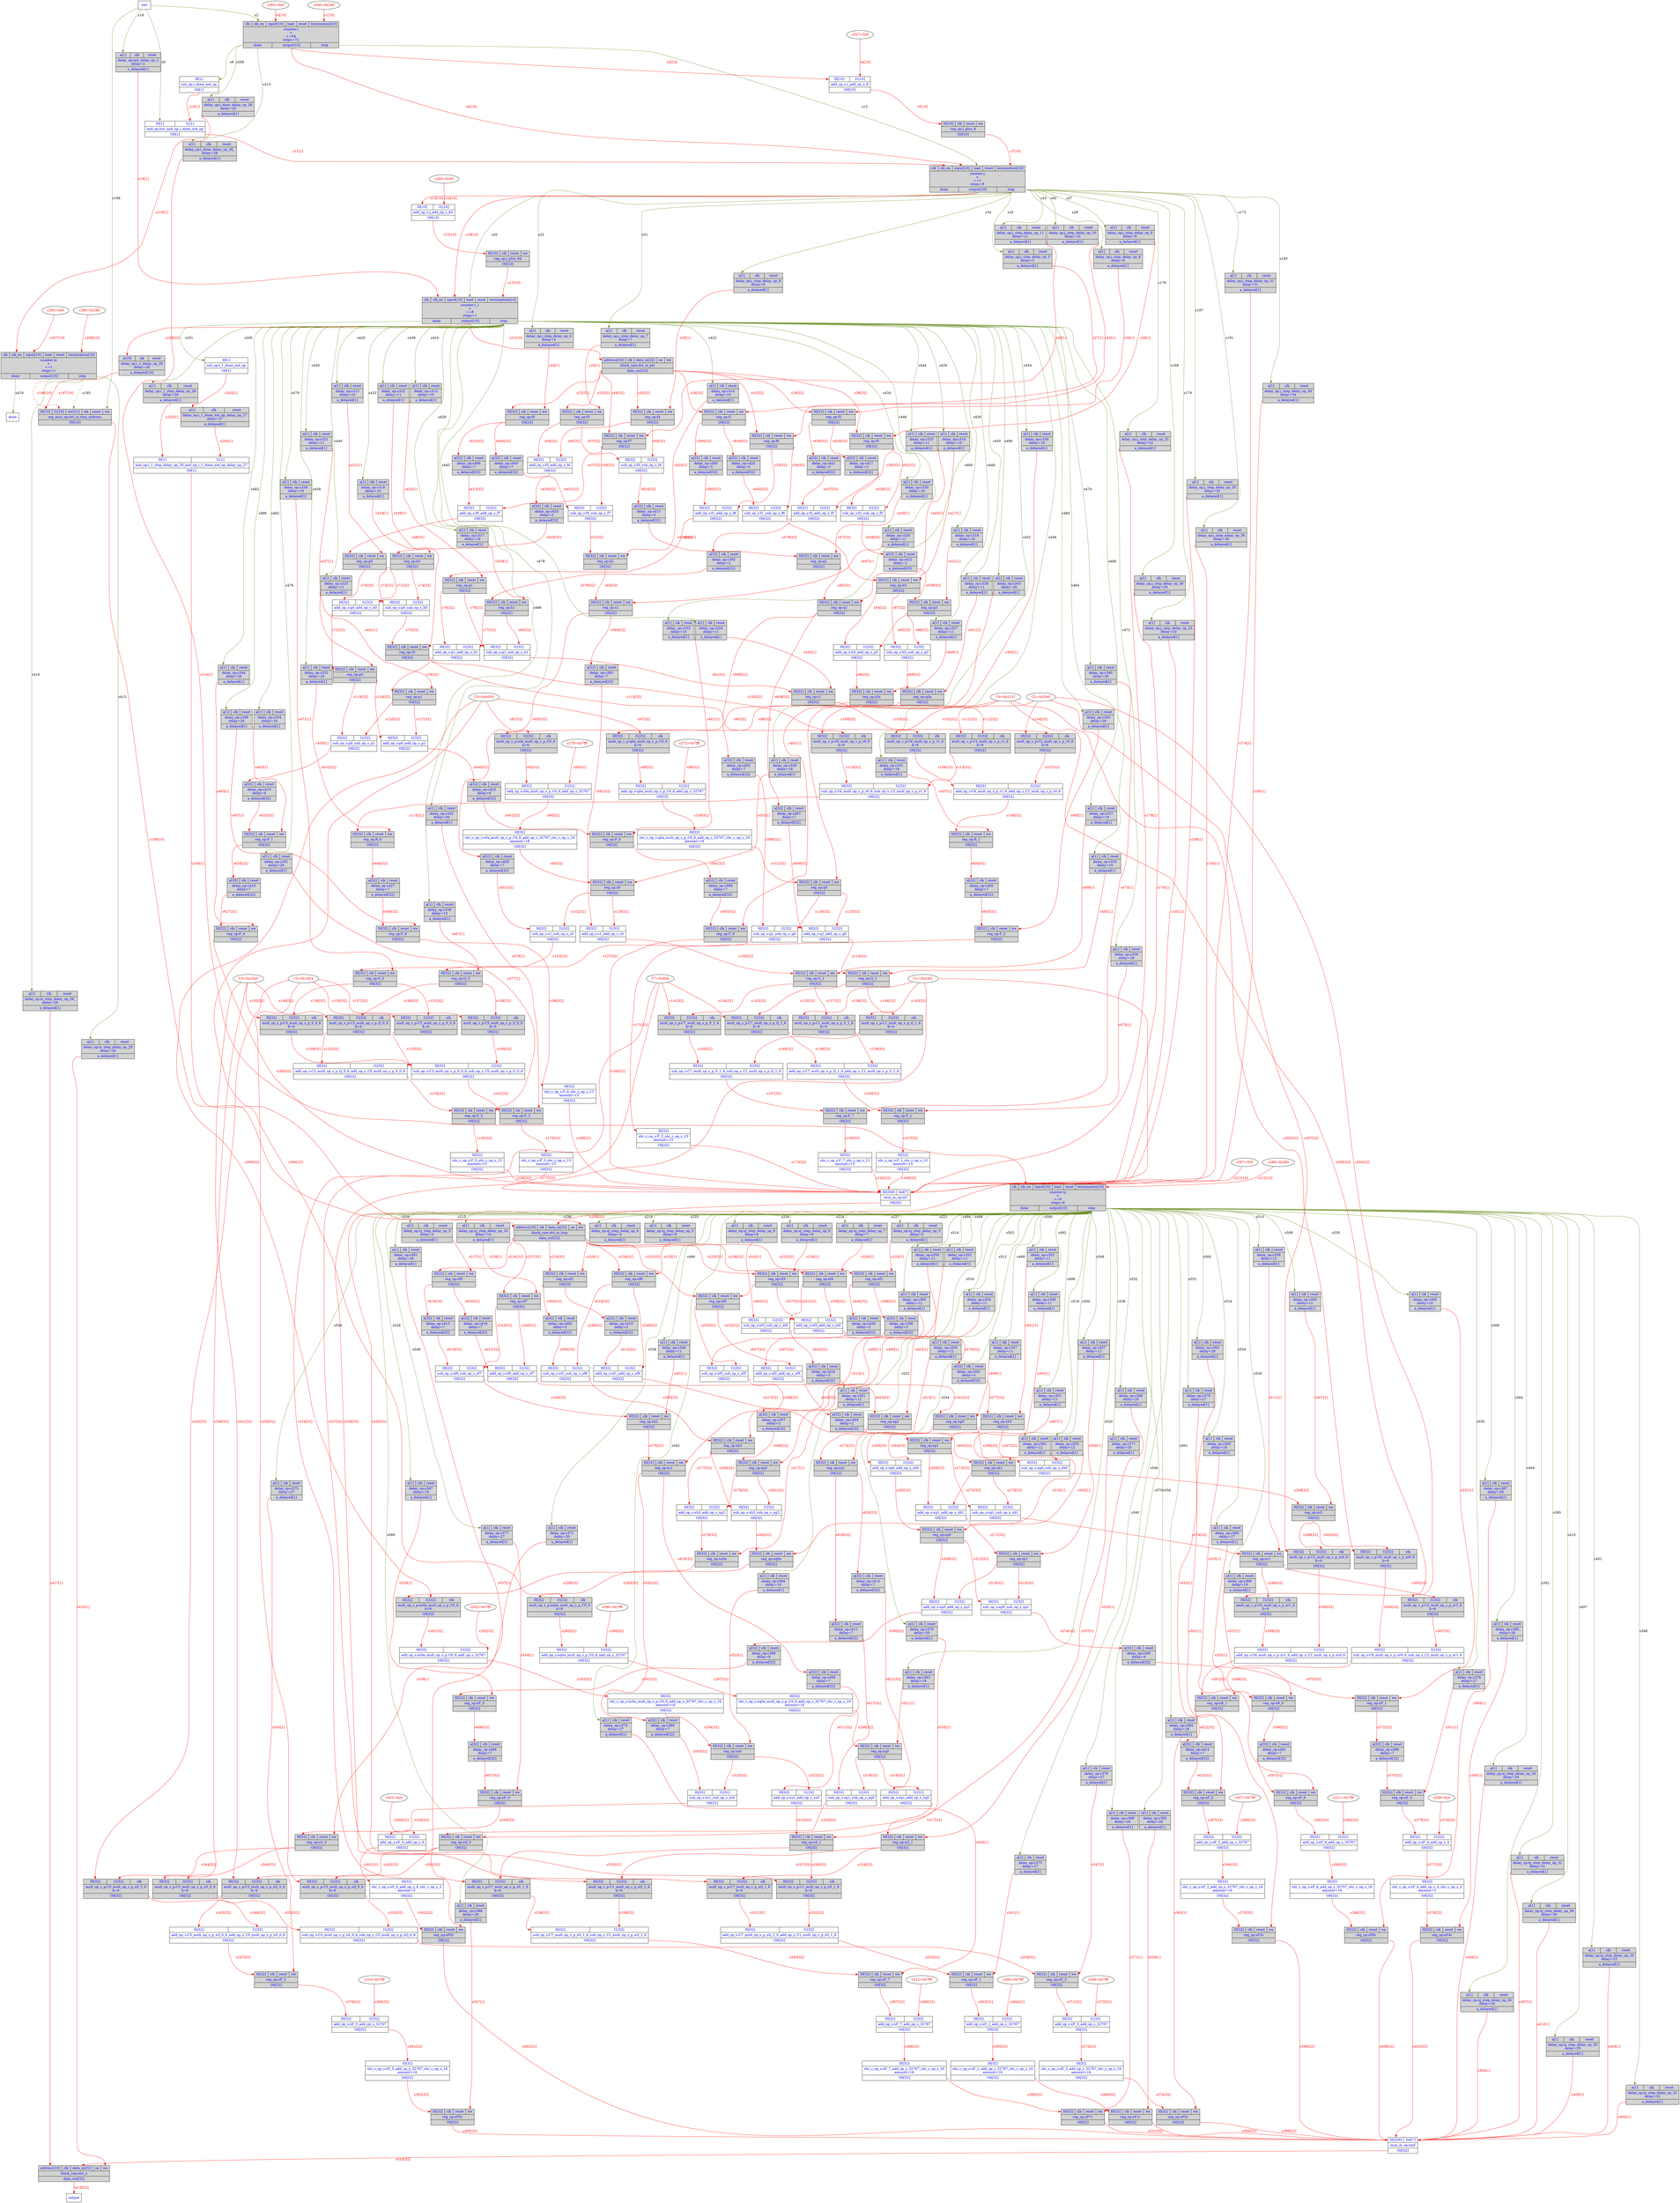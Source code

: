 digraph fdct {
	// Components (Nodes)
	"C7_mult_op_s_p_xS_1_6_sub_op_s_C1_mult_op_s_p_xQ_1_6" [shape=record, fontcolor=blue, label="{{<I0>I0[32]|<I1>I1[32]}|sub_op_s:C7_mult_op_s_p_xS_1_6_sub_op_s_C1_mult_op_s_p_xQ_1_6|{<O0>O0[32]}}"];
	"xp1" [shape=record, fontcolor=blue, style="filled", fillcolor="lightgray", label="{{<I0>I0[32]|<clk>clk|<reset>reset|<we>we}|reg_op:xp1|{<O0>O0[32]}}"];
	"c322" [shape=record, fontcolor=blue, style="filled", fillcolor="lightgray", label="{{<a>a[1]|<clk>clk|<reset>reset}|delay_op:c322\ndelay=11|{<a_delayed>a_delayed[1]}}"];
	"F_7_shr_c_op_s_13" [shape=record, fontcolor=blue, label="{{<I0>I0[32]}|shr_c_op_s:F_7_shr_c_op_s_13\namount=13|{<O0>O0[32]}}"];
	"c411" [shape=record, fontcolor=blue, style="filled", fillcolor="lightgray", label="{{<a>a[32]|<clk>clk|<reset>reset}|delay_op:c411\ndelay=7|{<a_delayed>a_delayed[32]}}"];
	"f3" [shape=record, fontcolor=blue, style="filled", fillcolor="lightgray", label="{{<I0>I0[32]|<clk>clk|<reset>reset|<we>we}|reg_op:f3|{<O0>O0[32]}}"];
	"c267" [fontcolor=red label="c267=0x8"];
	"f0_add_op_s_f7" [shape=record, fontcolor=blue, label="{{<I0>I0[32]|<I1>I1[32]}|add_op_s:f0_add_op_s_f7|{<O0>O0[32]}}"];
	"c356" [shape=record, fontcolor=blue, style="filled", fillcolor="lightgray", label="{{<a>a[1]|<clk>clk|<reset>reset}|delay_op:c356\ndelay=12|{<a_delayed>a_delayed[1]}}"];
	"xq0a_mult_op_s_p_C0_6_add_op_s_32767_shr_c_op_s_16" [shape=record, fontcolor=blue, label="{{<I0>I0[32]}|shr_c_op_s:xq0a_mult_op_s_p_C0_6_add_op_s_32767_shr_c_op_s_16\namount=16|{<O0>O0[32]}}"];
	"xf0" [shape=record, fontcolor=blue, style="filled", fillcolor="lightgray", label="{{<I0>I0[32]|<clk>clk|<reset>reset|<we>we}|reg_op:xf0|{<O0>O0[32]}}"];
	"C3" [fontcolor=red label="C3=0x25a0"];
	"c390" [shape=record, fontcolor=blue, style="filled", fillcolor="lightgray", label="{{<a>a[32]|<clk>clk|<reset>reset}|delay_op:c390\ndelay=6|{<a_delayed>a_delayed[32]}}"];
	"s1" [shape=record, fontcolor=blue, style="filled", fillcolor="lightgray", label="{{<I0>I0[32]|<clk>clk|<reset>reset|<we>we}|reg_op:s1|{<O0>O0[32]}}"];
	"C7_mult_op_s_p_Q_1_6_add_op_s_C1_mult_op_s_p_S_1_6" [shape=record, fontcolor=blue, label="{{<I0>I0[32]|<I1>I1[32]}|add_op_s:C7_mult_op_s_p_Q_1_6_add_op_s_C1_mult_op_s_p_S_1_6|{<O0>O0[32]}}"];
	"xF_3_add_op_s_32767" [shape=record, fontcolor=blue, label="{{<I0>I0[32]|<I1>I1[32]}|add_op_s:xF_3_add_op_s_32767|{<O0>O0[32]}}"];
	"c335" [shape=record, fontcolor=blue, style="filled", fillcolor="lightgray", label="{{<a>a[1]|<clk>clk|<reset>reset}|delay_op:c335\ndelay=19|{<a_delayed>a_delayed[1]}}"];
	"xR_0" [shape=record, fontcolor=blue, style="filled", fillcolor="lightgray", label="{{<I0>I0[32]|<clk>clk|<reset>reset|<we>we}|reg_op:xR_0|{<O0>O0[32]}}"];
	"c424" [shape=record, fontcolor=blue, style="filled", fillcolor="lightgray", label="{{<a>a[32]|<clk>clk|<reset>reset}|delay_op:c424\ndelay=3|{<a_delayed>a_delayed[32]}}"];
	"xj_step_delay_op_6" [shape=record, fontcolor=blue, style="filled", fillcolor="lightgray", label="{{<a>a[1]|<clk>clk|<reset>reset}|delay_op:xj_step_delay_op_6\ndelay=6|{<a_delayed>a_delayed[1]}}"];
	"C1" [fontcolor=red label="C1=0x2c62"];
	"xg2" [shape=record, fontcolor=blue, style="filled", fillcolor="lightgray", label="{{<I0>I0[32]|<clk>clk|<reset>reset|<we>we}|reg_op:xg2|{<O0>O0[32]}}"];
	"c369" [shape=record, fontcolor=blue, style="filled", fillcolor="lightgray", label="{{<a>a[1]|<clk>clk|<reset>reset}|delay_op:c369\ndelay=20|{<a_delayed>a_delayed[1]}}"];
	"h3_sub_op_s_g3" [shape=record, fontcolor=blue, label="{{<I0>I0[32]|<I1>I1[32]}|sub_op_s:h3_sub_op_s_g3|{<O0>O0[32]}}"];
	"xq1_sub_op_s_xq0" [shape=record, fontcolor=blue, label="{{<I0>I0[32]|<I1>I1[32]}|sub_op_s:xq1_sub_op_s_xq0|{<O0>O0[32]}}"];
	"S_1" [shape=record, fontcolor=blue, style="filled", fillcolor="lightgray", label="{{<I0>I0[32]|<clk>clk|<reset>reset|<we>we}|reg_op:S_1|{<O0>O0[32]}}"];
	"c403" [shape=record, fontcolor=blue, style="filled", fillcolor="lightgray", label="{{<a>a[32]|<clk>clk|<reset>reset}|delay_op:c403\ndelay=7|{<a_delayed>a_delayed[32]}}"];
	"F_2" [shape=record, fontcolor=blue, style="filled", fillcolor="lightgray", label="{{<I0>I0[32]|<clk>clk|<reset>reset|<we>we}|reg_op:F_2|{<O0>O0[32]}}"];
	"c314" [shape=record, fontcolor=blue, style="filled", fillcolor="lightgray", label="{{<a>a[1]|<clk>clk|<reset>reset}|delay_op:c314\ndelay=10|{<a_delayed>a_delayed[1]}}"];
	"j_step_delay_op_31" [shape=record, fontcolor=blue, style="filled", fillcolor="lightgray", label="{{<a>a[1]|<clk>clk|<reset>reset}|delay_op:j_step_delay_op_31\ndelay=31|{<a_delayed>a_delayed[1]}}"];
	"c348" [shape=record, fontcolor=blue, style="filled", fillcolor="lightgray", label="{{<a>a[1]|<clk>clk|<reset>reset}|delay_op:c348\ndelay=11|{<a_delayed>a_delayed[1]}}"];
	"xj_step_delay_op_33" [shape=record, fontcolor=blue, style="filled", fillcolor="lightgray", label="{{<a>a[1]|<clk>clk|<reset>reset}|delay_op:xj_step_delay_op_33\ndelay=33|{<a_delayed>a_delayed[1]}}"];
	"j_step_delay_op_4" [shape=record, fontcolor=blue, style="filled", fillcolor="lightgray", label="{{<a>a[1]|<clk>clk|<reset>reset}|delay_op:j_step_delay_op_4\ndelay=4|{<a_delayed>a_delayed[1]}}"];
	"C6" [fontcolor=red label="C6=0x1151"];
	"xf5" [shape=record, fontcolor=blue, style="filled", fillcolor="lightgray", label="{{<I0>I0[32]|<clk>clk|<reset>reset|<we>we}|reg_op:xf5|{<O0>O0[32]}}"];
	"xg0_add_op_s_xh0" [shape=record, fontcolor=blue, label="{{<I0>I0[32]|<I1>I1[32]}|add_op_s:xg0_add_op_s_xh0|{<O0>O0[32]}}"];
	"init" [shape=msquare fontcolor=blue label="init"];
	"C5_mult_op_s_p_xQ_0_6" [shape=record, fontcolor=blue, style="filled", fillcolor="lightgray", label="{{<I0>I0[32]|<I1>I1[32]|<clk>clk}|mult_op_s_p:C5_mult_op_s_p_xQ_0_6\nk=6|{<O0>O0[32]}}"];
	"p0_add_op_s_p1" [shape=record, fontcolor=blue, label="{{<I0>I0[32]|<I1>I1[32]}|add_op_s:p0_add_op_s_p1|{<O0>O0[32]}}"];
	"c382" [shape=record, fontcolor=blue, style="filled", fillcolor="lightgray", label="{{<a>a[1]|<clk>clk|<reset>reset}|delay_op:c382\ndelay=28|{<a_delayed>a_delayed[1]}}"];
	"i_1_done_not_op" [shape=record, fontcolor=blue, label="{{<I0>I0[1]}|not_op:i_1_done_not_op|{<O0>O0[1]}}"];
	"c327" [shape=record, fontcolor=blue, style="filled", fillcolor="lightgray", label="{{<a>a[1]|<clk>clk|<reset>reset}|delay_op:c327\ndelay=11|{<a_delayed>a_delayed[1]}}"];
	"i_plus_8" [shape=record, fontcolor=blue, style="filled", fillcolor="lightgray", label="{{<I0>I0[10]|<clk>clk|<reset>reset|<we>we}|reg_op:i_plus_8|{<O0>O0[10]}}"];
	"f2_sub_op_s_f5" [shape=record, fontcolor=blue, label="{{<I0>I0[32]|<I1>I1[32]}|sub_op_s:f2_sub_op_s_f5|{<O0>O0[32]}}"];
	"c272" [fontcolor=red label="c272=0x7fff"];
	"c416" [shape=record, fontcolor=blue, style="filled", fillcolor="lightgray", label="{{<a>a[32]|<clk>clk|<reset>reset}|delay_op:c416\ndelay=7|{<a_delayed>a_delayed[32]}}"];
	"xs0a" [shape=record, fontcolor=blue, style="filled", fillcolor="lightgray", label="{{<I0>I0[32]|<clk>clk|<reset>reset|<we>we}|reg_op:xs0a|{<O0>O0[32]}}"];
	"xr0" [shape=record, fontcolor=blue, style="filled", fillcolor="lightgray", label="{{<I0>I0[32]|<clk>clk|<reset>reset|<we>we}|reg_op:xr0|{<O0>O0[32]}}"];
	"C2_mult_op_s_p_xr0_6" [shape=record, fontcolor=blue, style="filled", fillcolor="lightgray", label="{{<I0>I0[32]|<I1>I1[32]|<clk>clk}|mult_op_s_p:C2_mult_op_s_p_xr0_6\nk=6|{<O0>O0[32]}}"];
	"c361" [shape=record, fontcolor=blue, style="filled", fillcolor="lightgray", label="{{<a>a[1]|<clk>clk|<reset>reset}|delay_op:c361\ndelay=12|{<a_delayed>a_delayed[1]}}"];
	"xh1" [shape=record, fontcolor=blue, style="filled", fillcolor="lightgray", label="{{<I0>I0[32]|<clk>clk|<reset>reset|<we>we}|reg_op:xh1|{<O0>O0[32]}}"];
	"c395" [shape=record, fontcolor=blue, style="filled", fillcolor="lightgray", label="{{<a>a[32]|<clk>clk|<reset>reset}|delay_op:c395\ndelay=5|{<a_delayed>a_delayed[32]}}"];
	"C5_mult_op_s_p_S_0_6" [shape=record, fontcolor=blue, style="filled", fillcolor="lightgray", label="{{<I0>I0[32]|<I1>I1[32]|<clk>clk}|mult_op_s_p:C5_mult_op_s_p_S_0_6\nk=6|{<O0>O0[32]}}"];
	"c306" [fontcolor=red label="c306=0x7fff"];
	"xf0_add_op_s_xf7" [shape=record, fontcolor=blue, label="{{<I0>I0[32]|<I1>I1[32]}|add_op_s:xf0_add_op_s_xf7|{<O0>O0[32]}}"];
	"xF_1" [shape=record, fontcolor=blue, style="filled", fillcolor="lightgray", label="{{<I0>I0[32]|<clk>clk|<reset>reset|<we>we}|reg_op:xF_1|{<O0>O0[32]}}"];
	"c285" [fontcolor=red label="c285=0x0"];
	"xF_5_add_op_s_32767_shr_c_op_s_16" [shape=record, fontcolor=blue, label="{{<I0>I0[32]}|shr_c_op_s:xF_5_add_op_s_32767_shr_c_op_s_16\namount=16|{<O0>O0[32]}}"];
	"xP_0" [shape=record, fontcolor=blue, style="filled", fillcolor="lightgray", label="{{<I0>I0[32]|<clk>clk|<reset>reset|<we>we}|reg_op:xP_0|{<O0>O0[32]}}"];
	"c340" [shape=record, fontcolor=blue, style="filled", fillcolor="lightgray", label="{{<a>a[1]|<clk>clk|<reset>reset}|delay_op:c340\ndelay=26|{<a_delayed>a_delayed[1]}}"];
	"mf" [shape=record, fontcolor=blue, label="{{<I0>I0[256]|<Sel>Sel[7]}|mux_m_op:mf|{<O0>O0[32]}}"];
	"c319" [shape=record, fontcolor=blue, style="filled", fillcolor="lightgray", label="{{<a>a[1]|<clk>clk|<reset>reset}|delay_op:c319\ndelay=10|{<a_delayed>a_delayed[1]}}"];
	"j_step_delay_op_34" [shape=record, fontcolor=blue, style="filled", fillcolor="lightgray", label="{{<a>a[1]|<clk>clk|<reset>reset}|delay_op:j_step_delay_op_34\ndelay=34|{<a_delayed>a_delayed[1]}}"];
	"q0a_mult_op_s_p_C0_6_add_op_s_32767" [shape=record, fontcolor=blue, label="{{<I0>I0[32]|<I1>I1[32]}|add_op_s:q0a_mult_op_s_p_C0_6_add_op_s_32767|{<O0>O0[32]}}"];
	"c374" [shape=record, fontcolor=blue, style="filled", fillcolor="lightgray", label="{{<a>a[1]|<clk>clk|<reset>reset}|delay_op:c374\ndelay=27|{<a_delayed>a_delayed[1]}}"];
	"C7_mult_op_s_p_xQ_1_6_add_op_s_C1_mult_op_s_p_xS_1_6" [shape=record, fontcolor=blue, label="{{<I0>I0[32]|<I1>I1[32]}|add_op_s:C7_mult_op_s_p_xQ_1_6_add_op_s_C1_mult_op_s_p_xS_1_6|{<O0>O0[32]}}"];
	"c353" [shape=record, fontcolor=blue, style="filled", fillcolor="lightgray", label="{{<a>a[1]|<clk>clk|<reset>reset}|delay_op:c353\ndelay=11|{<a_delayed>a_delayed[1]}}"];
	"j_step_delay_op_9" [shape=record, fontcolor=blue, style="filled", fillcolor="lightgray", label="{{<a>a[1]|<clk>clk|<reset>reset}|delay_op:j_step_delay_op_9\ndelay=9|{<a_delayed>a_delayed[1]}}"];
	"xh3_sub_op_s_xg3" [shape=record, fontcolor=blue, label="{{<I0>I0[32]|<I1>I1[32]}|sub_op_s:xh3_sub_op_s_xg3|{<O0>O0[32]}}"];
	"f6" [shape=record, fontcolor=blue, style="filled", fillcolor="lightgray", label="{{<I0>I0[32]|<clk>clk|<reset>reset|<we>we}|reg_op:f6|{<O0>O0[32]}}"];
	"c408" [shape=record, fontcolor=blue, style="filled", fillcolor="lightgray", label="{{<a>a[32]|<clk>clk|<reset>reset}|delay_op:c408\ndelay=7|{<a_delayed>a_delayed[32]}}"];
	"xi_step_delay_op_29_" [shape=record, fontcolor=blue, style="filled", fillcolor="lightgray", label="{{<a>a[1]|<clk>clk|<reset>reset}|delay_op:xi_step_delay_op_29_\ndelay=29|{<a_delayed>a_delayed[1]}}"];
	"xF_1_add_op_s_32767_shr_c_op_s_16" [shape=record, fontcolor=blue, label="{{<I0>I0[32]}|shr_c_op_s:xF_1_add_op_s_32767_shr_c_op_s_16\namount=16|{<O0>O0[32]}}"];
	"i_1" [shape=record, fontcolor=blue, style="filled", fillcolor="lightgray", label="{{<clk>clk|<clk_en>clk_en|<input>input[10]|<load>load|<reset>reset|<termination>termination[10]}|counter:i_1\n\<\n+=8\nsteps=1|{<done>done|<output>output[10]|<step>step}}"];
	"c332" [shape=record, fontcolor=blue, style="filled", fillcolor="lightgray", label="{{<a>a[1]|<clk>clk|<reset>reset}|delay_op:c332\ndelay=18|{<a_delayed>a_delayed[1]}}"];
	"h1" [shape=record, fontcolor=blue, style="filled", fillcolor="lightgray", label="{{<I0>I0[32]|<clk>clk|<reset>reset|<we>we}|reg_op:h1|{<O0>O0[32]}}"];
	"C1" [fontcolor=red label="C1=0x2c62"];
	"xf2" [shape=record, fontcolor=blue, style="filled", fillcolor="lightgray", label="{{<I0>I0[32]|<clk>clk|<reset>reset|<we>we}|reg_op:xf2|{<O0>O0[32]}}"];
	"c387" [shape=record, fontcolor=blue, style="filled", fillcolor="lightgray", label="{{<a>a[1]|<clk>clk|<reset>reset}|delay_op:c387\ndelay=28|{<a_delayed>a_delayed[1]}}"];
	"s1_sub_op_s_s0" [shape=record, fontcolor=blue, label="{{<I0>I0[32]|<I1>I1[32]}|sub_op_s:s1_sub_op_s_s0|{<O0>O0[32]}}"];
	"c366" [shape=record, fontcolor=blue, style="filled", fillcolor="lightgray", label="{{<a>a[1]|<clk>clk|<reset>reset}|delay_op:c366\ndelay=19|{<a_delayed>a_delayed[1]}}"];
	"C7" [fontcolor=red label="C7=0x8d4"];
	"g1_add_op_s_h1" [shape=record, fontcolor=blue, label="{{<I0>I0[32]|<I1>I1[32]}|add_op_s:g1_add_op_s_h1|{<O0>O0[32]}}"];
	"c421" [shape=record, fontcolor=blue, style="filled", fillcolor="lightgray", label="{{<a>a[32]|<clk>clk|<reset>reset}|delay_op:c421\ndelay=3|{<a_delayed>a_delayed[32]}}"];
	"xg3" [shape=record, fontcolor=blue, style="filled", fillcolor="lightgray", label="{{<I0>I0[32]|<clk>clk|<reset>reset|<we>we}|reg_op:xg3|{<O0>O0[32]}}"];
	"xj_step_delay_op_3" [shape=record, fontcolor=blue, style="filled", fillcolor="lightgray", label="{{<a>a[1]|<clk>clk|<reset>reset}|delay_op:xj_step_delay_op_3\ndelay=3|{<a_delayed>a_delayed[1]}}"];
	"xj_step_delay_op_30" [shape=record, fontcolor=blue, style="filled", fillcolor="lightgray", label="{{<a>a[1]|<clk>clk|<reset>reset}|delay_op:xj_step_delay_op_30\ndelay=30|{<a_delayed>a_delayed[1]}}"];
	"F_1_shr_c_op_s_13" [shape=record, fontcolor=blue, label="{{<I0>I0[32]}|shr_c_op_s:F_1_shr_c_op_s_13\namount=13|{<O0>O0[32]}}"];
	"c400" [shape=record, fontcolor=blue, style="filled", fillcolor="lightgray", label="{{<a>a[32]|<clk>clk|<reset>reset}|delay_op:c400\ndelay=5|{<a_delayed>a_delayed[32]}}"];
	"F_5" [shape=record, fontcolor=blue, style="filled", fillcolor="lightgray", label="{{<I0>I0[32]|<clk>clk|<reset>reset|<we>we}|reg_op:F_5|{<O0>O0[32]}}"];
	"c311" [fontcolor=red label="c311=0x7fff"];
	"xp0_add_op_s_xp1" [shape=record, fontcolor=blue, label="{{<I0>I0[32]|<I1>I1[32]}|add_op_s:xp0_add_op_s_xp1|{<O0>O0[32]}}"];
	"xF6r" [shape=record, fontcolor=blue, style="filled", fillcolor="lightgray", label="{{<I0>I0[32]|<clk>clk|<reset>reset|<we>we}|reg_op:xF6r|{<O0>O0[32]}}"];
	"C6_mult_op_s_p_r0_6" [shape=record, fontcolor=blue, style="filled", fillcolor="lightgray", label="{{<I0>I0[32]|<I1>I1[32]|<clk>clk}|mult_op_s_p:C6_mult_op_s_p_r0_6\nk=6|{<O0>O0[32]}}"];
	"c290" [fontcolor=red label="c290=0x7fff"];
	"xf7" [shape=record, fontcolor=blue, style="filled", fillcolor="lightgray", label="{{<I0>I0[32]|<clk>clk|<reset>reset|<we>we}|reg_op:xf7|{<O0>O0[32]}}"];
	"xf2_sub_op_s_xf5" [shape=record, fontcolor=blue, label="{{<I0>I0[32]|<I1>I1[32]}|sub_op_s:xf2_sub_op_s_xf5|{<O0>O0[32]}}"];
	"c345" [shape=record, fontcolor=blue, style="filled", fillcolor="lightgray", label="{{<a>a[1]|<clk>clk|<reset>reset}|delay_op:c345\ndelay=26|{<a_delayed>a_delayed[1]}}"];
	"init_and_op_i_done_not_op" [shape=record, fontcolor=blue, label="{{<I0>I0[1]|<I1>I1[1]}|and_op:init_and_op_i_done_not_op|{<O0>O0[1]}}"];
	"f1" [shape=record, fontcolor=blue, style="filled", fillcolor="lightgray", label="{{<I0>I0[32]|<clk>clk|<reset>reset|<we>we}|reg_op:f1|{<O0>O0[32]}}"];
	"i_1_delay_op_26" [shape=record, fontcolor=blue, style="filled", fillcolor="lightgray", label="{{<a>a[10]|<clk>clk|<reset>reset}|delay_op:i_1_delay_op_26\ndelay=26|{<a_delayed>a_delayed[10]}}"];
	"c413" [shape=record, fontcolor=blue, style="filled", fillcolor="lightgray", label="{{<a>a[32]|<clk>clk|<reset>reset}|delay_op:c413\ndelay=7|{<a_delayed>a_delayed[32]}}"];
	"c324" [shape=record, fontcolor=blue, style="filled", fillcolor="lightgray", label="{{<a>a[1]|<clk>clk|<reset>reset}|delay_op:c324\ndelay=11|{<a_delayed>a_delayed[1]}}"];
	"P_1" [shape=record, fontcolor=blue, style="filled", fillcolor="lightgray", label="{{<I0>I0[32]|<clk>clk|<reset>reset|<we>we}|reg_op:P_1|{<O0>O0[32]}}"];
	"C5_mult_op_s_p_xS_0_6" [shape=record, fontcolor=blue, style="filled", fillcolor="lightgray", label="{{<I0>I0[32]|<I1>I1[32]|<clk>clk}|mult_op_s_p:C5_mult_op_s_p_xS_0_6\nk=6|{<O0>O0[32]}}"];
	"c379" [shape=record, fontcolor=blue, style="filled", fillcolor="lightgray", label="{{<a>a[1]|<clk>clk|<reset>reset}|delay_op:c379\ndelay=27|{<a_delayed>a_delayed[1]}}"];
	"c392" [shape=record, fontcolor=blue, style="filled", fillcolor="lightgray", label="{{<a>a[32]|<clk>clk|<reset>reset}|delay_op:c392\ndelay=2|{<a_delayed>a_delayed[32]}}"];
	"C1_mult_op_s_p_Q_1_6" [shape=record, fontcolor=blue, style="filled", fillcolor="lightgray", label="{{<I0>I0[32]|<I1>I1[32]|<clk>clk}|mult_op_s_p:C1_mult_op_s_p_Q_1_6\nk=6|{<O0>O0[32]}}"];
	"xF_4_add_op_s_4" [shape=record, fontcolor=blue, label="{{<I0>I0[32]|<I1>I1[32]}|add_op_s:xF_4_add_op_s_4|{<O0>O0[32]}}"];
	"s0" [shape=record, fontcolor=blue, style="filled", fillcolor="lightgray", label="{{<I0>I0[32]|<clk>clk|<reset>reset|<we>we}|reg_op:s0|{<O0>O0[32]}}"];
	"xQ_1" [shape=record, fontcolor=blue, style="filled", fillcolor="lightgray", label="{{<I0>I0[32]|<clk>clk|<reset>reset|<we>we}|reg_op:xQ_1|{<O0>O0[32]}}"];
	"xj_step_delay_op_8" [shape=record, fontcolor=blue, style="filled", fillcolor="lightgray", label="{{<a>a[1]|<clk>clk|<reset>reset}|delay_op:xj_step_delay_op_8\ndelay=8|{<a_delayed>a_delayed[1]}}"];
	"c337" [shape=record, fontcolor=blue, style="filled", fillcolor="lightgray", label="{{<a>a[1]|<clk>clk|<reset>reset}|delay_op:c337\ndelay=19|{<a_delayed>a_delayed[1]}}"];
	"C0" [fontcolor=red label="C0=0xb505"];
	"c358" [shape=record, fontcolor=blue, style="filled", fillcolor="lightgray", label="{{<a>a[1]|<clk>clk|<reset>reset}|delay_op:c358\ndelay=12|{<a_delayed>a_delayed[1]}}"];
	"f1_add_op_s_f6" [shape=record, fontcolor=blue, label="{{<I0>I0[32]|<I1>I1[32]}|add_op_s:f1_add_op_s_f6|{<O0>O0[32]}}"];
	"xs0a_mult_op_s_p_C0_6_add_op_s_32767" [shape=record, fontcolor=blue, label="{{<I0>I0[32]|<I1>I1[32]}|add_op_s:xs0a_mult_op_s_p_C0_6_add_op_s_32767|{<O0>O0[32]}}"];
	"C3" [fontcolor=red label="C3=0x25a0"];
	"i" [shape=record, fontcolor=blue, style="filled", fillcolor="lightgray", label="{{<clk>clk|<clk_en>clk_en|<input>input[10]|<load>load|<reset>reset|<termination>termination[10]}|counter:i\n\<\n+=64\nsteps=72|{<done>done|<output>output[10]|<step>step}}"];
	"c316" [shape=record, fontcolor=blue, style="filled", fillcolor="lightgray", label="{{<a>a[1]|<clk>clk|<reset>reset}|delay_op:c316\ndelay=10|{<a_delayed>a_delayed[1]}}"];
	"j_step_delay_op_32" [shape=record, fontcolor=blue, style="filled", fillcolor="lightgray", label="{{<a>a[1]|<clk>clk|<reset>reset}|delay_op:j_step_delay_op_32\ndelay=32|{<a_delayed>a_delayed[1]}}"];
	"c405" [shape=record, fontcolor=blue, style="filled", fillcolor="lightgray", label="{{<a>a[32]|<clk>clk|<reset>reset}|delay_op:c405\ndelay=7|{<a_delayed>a_delayed[32]}}"];
	"F_0" [shape=record, fontcolor=blue, style="filled", fillcolor="lightgray", label="{{<I0>I0[32]|<clk>clk|<reset>reset|<we>we}|reg_op:F_0|{<O0>O0[32]}}"];
	"xj_step_delay_op_35" [shape=record, fontcolor=blue, style="filled", fillcolor="lightgray", label="{{<a>a[1]|<clk>clk|<reset>reset}|delay_op:xj_step_delay_op_35\ndelay=35|{<a_delayed>a_delayed[1]}}"];
	"j_step_delay_op_6" [shape=record, fontcolor=blue, style="filled", fillcolor="lightgray", label="{{<a>a[1]|<clk>clk|<reset>reset}|delay_op:j_step_delay_op_6\ndelay=6|{<a_delayed>a_delayed[1]}}"];
	"c350" [shape=record, fontcolor=blue, style="filled", fillcolor="lightgray", label="{{<a>a[1]|<clk>clk|<reset>reset}|delay_op:c350\ndelay=11|{<a_delayed>a_delayed[1]}}"];
	"c426" [shape=record, fontcolor=blue, style="filled", fillcolor="lightgray", label="{{<a>a[32]|<clk>clk|<reset>reset}|delay_op:c426\ndelay=3|{<a_delayed>a_delayed[32]}}"];
	"xg1" [shape=record, fontcolor=blue, style="filled", fillcolor="lightgray", label="{{<I0>I0[32]|<clk>clk|<reset>reset|<we>we}|reg_op:xg1|{<O0>O0[32]}}"];
	"C5" [fontcolor=red label="C5=0x1924"];
	"s0a_mult_op_s_p_C0_6_add_op_s_32767" [shape=record, fontcolor=blue, label="{{<I0>I0[32]|<I1>I1[32]}|add_op_s:s0a_mult_op_s_p_C0_6_add_op_s_32767|{<O0>O0[32]}}"];
	"c371" [shape=record, fontcolor=blue, style="filled", fillcolor="lightgray", label="{{<a>a[1]|<clk>clk|<reset>reset}|delay_op:c371\ndelay=20|{<a_delayed>a_delayed[1]}}"];
	"xs1_sub_op_s_xs0" [shape=record, fontcolor=blue, label="{{<I0>I0[32]|<I1>I1[32]}|sub_op_s:xs1_sub_op_s_xs0|{<O0>O0[32]}}"];
	"xF5r" [shape=record, fontcolor=blue, style="filled", fillcolor="lightgray", label="{{<I0>I0[32]|<clk>clk|<reset>reset|<we>we}|reg_op:xF5r|{<O0>O0[32]}}"];
	"c329" [shape=record, fontcolor=blue, style="filled", fillcolor="lightgray", label="{{<a>a[1]|<clk>clk|<reset>reset}|delay_op:c329\ndelay=18|{<a_delayed>a_delayed[1]}}"];
	"xS_1" [shape=record, fontcolor=blue, style="filled", fillcolor="lightgray", label="{{<I0>I0[32]|<clk>clk|<reset>reset|<we>we}|reg_op:xS_1|{<O0>O0[32]}}"];
	"xF_0_add_op_s_6" [shape=record, fontcolor=blue, label="{{<I0>I0[32]|<I1>I1[32]}|add_op_s:xF_0_add_op_s_6|{<O0>O0[32]}}"];
	"C2" [fontcolor=red label="C2=0x29cf"];
	"xF_6" [shape=record, fontcolor=blue, style="filled", fillcolor="lightgray", label="{{<I0>I0[32]|<clk>clk|<reset>reset|<we>we}|reg_op:xF_6|{<O0>O0[32]}}"];
	"c418" [shape=record, fontcolor=blue, style="filled", fillcolor="lightgray", label="{{<a>a[32]|<clk>clk|<reset>reset}|delay_op:c418\ndelay=7|{<a_delayed>a_delayed[32]}}"];
	"i_1_step_delay_op_28_and_op_i_1_done_not_op_delay_op_27" [shape=record, fontcolor=blue, label="{{<I0>I0[1]|<I1>I1[1]}|and_op:i_1_step_delay_op_28_and_op_i_1_done_not_op_delay_op_27|{<O0>O0[1]}}"];
	"C6" [fontcolor=red label="C6=0x1151"];
	"xf4" [shape=record, fontcolor=blue, style="filled", fillcolor="lightgray", label="{{<I0>I0[32]|<clk>clk|<reset>reset|<we>we}|reg_op:xf4|{<O0>O0[32]}}"];
	"xg1_add_op_s_xh1" [shape=record, fontcolor=blue, label="{{<I0>I0[32]|<I1>I1[32]}|add_op_s:xg1_add_op_s_xh1|{<O0>O0[32]}}"];
	"g3" [shape=record, fontcolor=blue, style="filled", fillcolor="lightgray", label="{{<I0>I0[32]|<clk>clk|<reset>reset|<we>we}|reg_op:g3|{<O0>O0[32]}}"];
	"c384" [shape=record, fontcolor=blue, style="filled", fillcolor="lightgray", label="{{<a>a[1]|<clk>clk|<reset>reset}|delay_op:c384\ndelay=28|{<a_delayed>a_delayed[1]}}"];
	"q1_add_op_s_q0" [shape=record, fontcolor=blue, label="{{<I0>I0[32]|<I1>I1[32]}|add_op_s:q1_add_op_s_q0|{<O0>O0[32]}}"];
	"xi" [shape=record, fontcolor=blue, style="filled", fillcolor="lightgray", label="{{<clk>clk|<clk_en>clk_en|<input>input[10]|<load>load|<reset>reset|<termination>termination[10]}|counter:xi\n\<\n+=1\nsteps=1|{<done>done|<output>output[10]|<step>step}}"];
	"dct_o" [shape=record, fontcolor=blue, style="filled", fillcolor="lightgray", label="{{<address>address[10]|<clk>clk|<data_in>data_in[32]|<oe>oe|<we>we}|block_ram:dct_o|{<data_out>data_out[32]}}"];
	"c397" [shape=record, fontcolor=blue, style="filled", fillcolor="lightgray", label="{{<a>a[32]|<clk>clk|<reset>reset}|delay_op:c397\ndelay=2|{<a_delayed>a_delayed[32]}}"];
	"xF_6_add_op_s_32767_shr_c_op_s_16" [shape=record, fontcolor=blue, label="{{<I0>I0[32]}|shr_c_op_s:xF_6_add_op_s_32767_shr_c_op_s_16\namount=16|{<O0>O0[32]}}"];
	"xq0a" [shape=record, fontcolor=blue, style="filled", fillcolor="lightgray", label="{{<I0>I0[32]|<clk>clk|<reset>reset|<we>we}|reg_op:xq0a|{<O0>O0[32]}}"];
	"c342" [shape=record, fontcolor=blue, style="filled", fillcolor="lightgray", label="{{<a>a[1]|<clk>clk|<reset>reset}|delay_op:c342\ndelay=26|{<a_delayed>a_delayed[1]}}"];
	"xf1_add_op_s_xf6" [shape=record, fontcolor=blue, label="{{<I0>I0[32]|<I1>I1[32]}|add_op_s:xf1_add_op_s_xf6|{<O0>O0[32]}}"];
	"C6_mult_op_s_p_xr0_6" [shape=record, fontcolor=blue, style="filled", fillcolor="lightgray", label="{{<I0>I0[32]|<I1>I1[32]|<clk>clk}|mult_op_s_p:C6_mult_op_s_p_xr0_6\nk=6|{<O0>O0[32]}}"];
	"f3_sub_op_s_f4" [shape=record, fontcolor=blue, label="{{<I0>I0[32]|<I1>I1[32]}|sub_op_s:f3_sub_op_s_f4|{<O0>O0[32]}}"];
	"c363" [shape=record, fontcolor=blue, style="filled", fillcolor="lightgray", label="{{<a>a[1]|<clk>clk|<reset>reset}|delay_op:c363\ndelay=19|{<a_delayed>a_delayed[1]}}"];
	"C3_mult_op_s_p_S_0_6" [shape=record, fontcolor=blue, style="filled", fillcolor="lightgray", label="{{<I0>I0[32]|<I1>I1[32]|<clk>clk}|mult_op_s_p:C3_mult_op_s_p_S_0_6\nk=6|{<O0>O0[32]}}"];
	"xF0r" [shape=record, fontcolor=blue, style="filled", fillcolor="lightgray", label="{{<I0>I0[32]|<clk>clk|<reset>reset|<we>we}|reg_op:xF0r|{<O0>O0[32]}}"];
	"c308" [fontcolor=red label="c308=0x7fff"];
	"c355" [shape=record, fontcolor=blue, style="filled", fillcolor="lightgray", label="{{<a>a[1]|<clk>clk|<reset>reset}|delay_op:c355\ndelay=12|{<a_delayed>a_delayed[1]}}"];
	"j_step_delay_op_11" [shape=record, fontcolor=blue, style="filled", fillcolor="lightgray", label="{{<a>a[1]|<clk>clk|<reset>reset}|delay_op:j_step_delay_op_11\ndelay=11|{<a_delayed>a_delayed[1]}}"];
	"xq0a_mult_op_s_p_C0_6_add_op_s_32767" [shape=record, fontcolor=blue, label="{{<I0>I0[32]|<I1>I1[32]}|add_op_s:xq0a_mult_op_s_p_C0_6_add_op_s_32767|{<O0>O0[32]}}"];
	"c410" [shape=record, fontcolor=blue, style="filled", fillcolor="lightgray", label="{{<a>a[32]|<clk>clk|<reset>reset}|delay_op:c410\ndelay=5|{<a_delayed>a_delayed[32]}}"];
	"j_step_delay_op_35" [shape=record, fontcolor=blue, style="filled", fillcolor="lightgray", label="{{<a>a[1]|<clk>clk|<reset>reset}|delay_op:j_step_delay_op_35\ndelay=35|{<a_delayed>a_delayed[1]}}"];
	"c266" [fontcolor=red label="c266=0x280"];
	"f4" [shape=record, fontcolor=blue, style="filled", fillcolor="lightgray", label="{{<I0>I0[32]|<clk>clk|<reset>reset|<we>we}|reg_op:f4|{<O0>O0[32]}}"];
	"C1_mult_op_s_p_xQ_1_6" [shape=record, fontcolor=blue, style="filled", fillcolor="lightgray", label="{{<I0>I0[32]|<I1>I1[32]|<clk>clk}|mult_op_s_p:C1_mult_op_s_p_xQ_1_6\nk=6|{<O0>O0[32]}}"];
	"c321" [shape=record, fontcolor=blue, style="filled", fillcolor="lightgray", label="{{<a>a[1]|<clk>clk|<reset>reset}|delay_op:c321\ndelay=11|{<a_delayed>a_delayed[1]}}"];
	"Q_0" [shape=record, fontcolor=blue, style="filled", fillcolor="lightgray", label="{{<I0>I0[32]|<clk>clk|<reset>reset|<we>we}|reg_op:Q_0|{<O0>O0[32]}}"];
	"C6_mult_op_s_p_r1_6" [shape=record, fontcolor=blue, style="filled", fillcolor="lightgray", label="{{<I0>I0[32]|<I1>I1[32]|<clk>clk}|mult_op_s_p:C6_mult_op_s_p_r1_6\nk=6|{<O0>O0[32]}}"];
	"c287" [fontcolor=red label="c287=0x0"];
	"c376" [shape=record, fontcolor=blue, style="filled", fillcolor="lightgray", label="{{<a>a[1]|<clk>clk|<reset>reset}|delay_op:c376\ndelay=27|{<a_delayed>a_delayed[1]}}"];
	"C7" [fontcolor=red label="C7=0x8d4"];
	"h3_add_op_s_g3" [shape=record, fontcolor=blue, label="{{<I0>I0[32]|<I1>I1[32]}|add_op_s:h3_add_op_s_g3|{<O0>O0[32]}}"];
	"c368" [shape=record, fontcolor=blue, style="filled", fillcolor="lightgray", label="{{<a>a[1]|<clk>clk|<reset>reset}|delay_op:c368\ndelay=19|{<a_delayed>a_delayed[1]}}"];
	"c334" [shape=record, fontcolor=blue, style="filled", fillcolor="lightgray", label="{{<a>a[1]|<clk>clk|<reset>reset}|delay_op:c334\ndelay=18|{<a_delayed>a_delayed[1]}}"];
	"xj_step_delay_op_5" [shape=record, fontcolor=blue, style="filled", fillcolor="lightgray", label="{{<a>a[1]|<clk>clk|<reset>reset}|delay_op:xj_step_delay_op_5\ndelay=5|{<a_delayed>a_delayed[1]}}"];
	"c423" [shape=record, fontcolor=blue, style="filled", fillcolor="lightgray", label="{{<a>a[32]|<clk>clk|<reset>reset}|delay_op:c423\ndelay=6|{<a_delayed>a_delayed[32]}}"];
	"xF_4" [shape=record, fontcolor=blue, style="filled", fillcolor="lightgray", label="{{<I0>I0[32]|<clk>clk|<reset>reset|<we>we}|reg_op:xF_4|{<O0>O0[32]}}"];
	"c389" [shape=record, fontcolor=blue, style="filled", fillcolor="lightgray", label="{{<a>a[32]|<clk>clk|<reset>reset}|delay_op:c389\ndelay=7|{<a_delayed>a_delayed[32]}}"];
	"xF3r" [shape=record, fontcolor=blue, style="filled", fillcolor="lightgray", label="{{<I0>I0[32]|<clk>clk|<reset>reset|<we>we}|reg_op:xF3r|{<O0>O0[32]}}"];
	"xF_2_add_op_s_32767_shr_c_op_s_16" [shape=record, fontcolor=blue, label="{{<I0>I0[32]}|shr_c_op_s:xF_2_add_op_s_32767_shr_c_op_s_16\namount=16|{<O0>O0[32]}}"];
	"xR_1" [shape=record, fontcolor=blue, style="filled", fillcolor="lightgray", label="{{<I0>I0[32]|<clk>clk|<reset>reset|<we>we}|reg_op:xR_1|{<O0>O0[32]}}"];
	"xf1" [shape=record, fontcolor=blue, style="filled", fillcolor="lightgray", label="{{<I0>I0[32]|<clk>clk|<reset>reset|<we>we}|reg_op:xf1|{<O0>O0[32]}}"];
	"C1" [fontcolor=red label="C1=0x2c62"];
	"C1_mult_op_s_p_S_1_6" [shape=record, fontcolor=blue, style="filled", fillcolor="lightgray", label="{{<I0>I0[32]|<I1>I1[32]|<clk>clk}|mult_op_s_p:C1_mult_op_s_p_S_1_6\nk=6|{<O0>O0[32]}}"];
	"c292" [fontcolor=red label="c292=0x7fff"];
	"xf6" [shape=record, fontcolor=blue, style="filled", fillcolor="lightgray", label="{{<I0>I0[32]|<clk>clk|<reset>reset|<we>we}|reg_op:xf6|{<O0>O0[32]}}"];
	"xf3_sub_op_s_xf4" [shape=record, fontcolor=blue, label="{{<I0>I0[32]|<I1>I1[32]}|sub_op_s:xf3_sub_op_s_xf4|{<O0>O0[32]}}"];
	"c347" [shape=record, fontcolor=blue, style="filled", fillcolor="lightgray", label="{{<a>a[1]|<clk>clk|<reset>reset}|delay_op:c347\ndelay=11|{<a_delayed>a_delayed[1]}}"];
	"init_delay_op_2" [shape=record, fontcolor=blue, style="filled", fillcolor="lightgray", label="{{<a>a[1]|<clk>clk|<reset>reset}|delay_op:init_delay_op_2\ndelay=2|{<a_delayed>a_delayed[1]}}"];
	"xj_step_delay_op_32" [shape=record, fontcolor=blue, style="filled", fillcolor="lightgray", label="{{<a>a[1]|<clk>clk|<reset>reset}|delay_op:xj_step_delay_op_32\ndelay=32|{<a_delayed>a_delayed[1]}}"];
	"F_3" [shape=record, fontcolor=blue, style="filled", fillcolor="lightgray", label="{{<I0>I0[32]|<clk>clk|<reset>reset|<we>we}|reg_op:F_3|{<O0>O0[32]}}"];
	"c402" [shape=record, fontcolor=blue, style="filled", fillcolor="lightgray", label="{{<a>a[32]|<clk>clk|<reset>reset}|delay_op:c402\ndelay=7|{<a_delayed>a_delayed[32]}}"];
	"F_2_shr_c_op_s_13" [shape=record, fontcolor=blue, label="{{<I0>I0[32]}|shr_c_op_s:F_2_shr_c_op_s_13\namount=13|{<O0>O0[32]}}"];
	"c313" [shape=record, fontcolor=blue, style="filled", fillcolor="lightgray", label="{{<a>a[1]|<clk>clk|<reset>reset}|delay_op:c313\ndelay=10|{<a_delayed>a_delayed[1]}}"];
	"xq0" [shape=record, fontcolor=blue, style="filled", fillcolor="lightgray", label="{{<I0>I0[32]|<clk>clk|<reset>reset|<we>we}|reg_op:xq0|{<O0>O0[32]}}"];
	"xq1_add_op_s_xq0" [shape=record, fontcolor=blue, label="{{<I0>I0[32]|<I1>I1[32]}|add_op_s:xq1_add_op_s_xq0|{<O0>O0[32]}}"];
	"xr1" [shape=record, fontcolor=blue, style="filled", fillcolor="lightgray", label="{{<I0>I0[32]|<clk>clk|<reset>reset|<we>we}|reg_op:xr1|{<O0>O0[32]}}"];
	"c360" [shape=record, fontcolor=blue, style="filled", fillcolor="lightgray", label="{{<a>a[1]|<clk>clk|<reset>reset}|delay_op:c360\ndelay=12|{<a_delayed>a_delayed[1]}}"];
	"C6_mult_op_s_p_xr1_6" [shape=record, fontcolor=blue, style="filled", fillcolor="lightgray", label="{{<I0>I0[32]|<I1>I1[32]|<clk>clk}|mult_op_s_p:C6_mult_op_s_p_xr1_6\nk=6|{<O0>O0[32]}}"];
	"f2_add_op_s_f5" [shape=record, fontcolor=blue, label="{{<I0>I0[32]|<I1>I1[32]}|add_op_s:f2_add_op_s_f5|{<O0>O0[32]}}"];
	"xF2r" [shape=record, fontcolor=blue, style="filled", fillcolor="lightgray", label="{{<I0>I0[32]|<clk>clk|<reset>reset|<we>we}|reg_op:xF2r|{<O0>O0[32]}}"];
	"C0" [fontcolor=red label="C0=0xb505"];
	"i_1_step_delay_op_28" [shape=record, fontcolor=blue, style="filled", fillcolor="lightgray", label="{{<a>a[1]|<clk>clk|<reset>reset}|delay_op:i_1_step_delay_op_28\ndelay=28|{<a_delayed>a_delayed[1]}}"];
	"c415" [shape=record, fontcolor=blue, style="filled", fillcolor="lightgray", label="{{<a>a[32]|<clk>clk|<reset>reset}|delay_op:c415\ndelay=3|{<a_delayed>a_delayed[32]}}"];
	"j_plus_64" [shape=record, fontcolor=blue, style="filled", fillcolor="lightgray", label="{{<I0>I0[10]|<clk>clk|<reset>reset|<we>we}|reg_op:j_plus_64|{<O0>O0[10]}}"];
	"c326" [shape=record, fontcolor=blue, style="filled", fillcolor="lightgray", label="{{<a>a[1]|<clk>clk|<reset>reset}|delay_op:c326\ndelay=11|{<a_delayed>a_delayed[1]}}"];
	"C3_mult_op_s_p_xS_0_6" [shape=record, fontcolor=blue, style="filled", fillcolor="lightgray", label="{{<I0>I0[32]|<I1>I1[32]|<clk>clk}|mult_op_s_p:C3_mult_op_s_p_xS_0_6\nk=6|{<O0>O0[32]}}"];
	"C6_mult_op_s_p_r0_6_sub_op_s_C2_mult_op_s_p_r1_6" [shape=record, fontcolor=blue, label="{{<I0>I0[32]|<I1>I1[32]}|sub_op_s:C6_mult_op_s_p_r0_6_sub_op_s_C2_mult_op_s_p_r1_6|{<O0>O0[32]}}"];
	"output" [shape=msquare fontcolor=blue label="output"];
	"c381" [shape=record, fontcolor=blue, style="filled", fillcolor="lightgray", label="{{<a>a[1]|<clk>clk|<reset>reset}|delay_op:c381\ndelay=28|{<a_delayed>a_delayed[1]}}"];
	"F_5_shr_c_op_s_13" [shape=record, fontcolor=blue, label="{{<I0>I0[32]}|shr_c_op_s:F_5_shr_c_op_s_13\namount=13|{<O0>O0[32]}}"];
	"c318" [shape=record, fontcolor=blue, style="filled", fillcolor="lightgray", label="{{<a>a[1]|<clk>clk|<reset>reset}|delay_op:c318\ndelay=10|{<a_delayed>a_delayed[1]}}"];
	"R_0" [shape=record, fontcolor=blue, style="filled", fillcolor="lightgray", label="{{<I0>I0[32]|<clk>clk|<reset>reset|<we>we}|reg_op:R_0|{<O0>O0[32]}}"];
	"j_step_delay_op_8" [shape=record, fontcolor=blue, style="filled", fillcolor="lightgray", label="{{<a>a[1]|<clk>clk|<reset>reset}|delay_op:j_step_delay_op_8\ndelay=8|{<a_delayed>a_delayed[1]}}"];
	"f7" [shape=record, fontcolor=blue, style="filled", fillcolor="lightgray", label="{{<I0>I0[32]|<clk>clk|<reset>reset|<we>we}|reg_op:f7|{<O0>O0[32]}}"];
	"xi_step_delay_op_29" [shape=record, fontcolor=blue, style="filled", fillcolor="lightgray", label="{{<a>a[1]|<clk>clk|<reset>reset}|delay_op:xi_step_delay_op_29\ndelay=29|{<a_delayed>a_delayed[1]}}"];
	"c407" [shape=record, fontcolor=blue, style="filled", fillcolor="lightgray", label="{{<a>a[32]|<clk>clk|<reset>reset}|delay_op:c407\ndelay=7|{<a_delayed>a_delayed[32]}}"];
	"xf3" [shape=record, fontcolor=blue, style="filled", fillcolor="lightgray", label="{{<I0>I0[32]|<clk>clk|<reset>reset|<we>we}|reg_op:xf3|{<O0>O0[32]}}"];
	"xh3_add_op_s_xg3" [shape=record, fontcolor=blue, label="{{<I0>I0[32]|<I1>I1[32]}|add_op_s:xh3_add_op_s_xg3|{<O0>O0[32]}}"];
	"c352" [shape=record, fontcolor=blue, style="filled", fillcolor="lightgray", label="{{<a>a[1]|<clk>clk|<reset>reset}|delay_op:c352\ndelay=11|{<a_delayed>a_delayed[1]}}"];
	"g1" [shape=record, fontcolor=blue, style="filled", fillcolor="lightgray", label="{{<I0>I0[32]|<clk>clk|<reset>reset|<we>we}|reg_op:g1|{<O0>O0[32]}}"];
	"c386" [shape=record, fontcolor=blue, style="filled", fillcolor="lightgray", label="{{<a>a[1]|<clk>clk|<reset>reset}|delay_op:c386\ndelay=28|{<a_delayed>a_delayed[1]}}"];
	"s1_add_op_s_s0" [shape=record, fontcolor=blue, label="{{<I0>I0[32]|<I1>I1[32]}|add_op_s:s1_add_op_s_s0|{<O0>O0[32]}}"];
	"C7" [fontcolor=red label="C7=0x8d4"];
	"c394" [shape=record, fontcolor=blue, style="filled", fillcolor="lightgray", label="{{<a>a[32]|<clk>clk|<reset>reset}|delay_op:c394\ndelay=7|{<a_delayed>a_delayed[32]}}"];
	"s0a" [shape=record, fontcolor=blue, style="filled", fillcolor="lightgray", label="{{<I0>I0[32]|<clk>clk|<reset>reset|<we>we}|reg_op:s0a|{<O0>O0[32]}}"];
	"c305" [fontcolor=red label="c305=0x6"];
	"C3_mult_op_s_p_Q_0_6" [shape=record, fontcolor=blue, style="filled", fillcolor="lightgray", label="{{<I0>I0[32]|<I1>I1[32]|<clk>clk}|mult_op_s_p:C3_mult_op_s_p_Q_0_6\nk=6|{<O0>O0[32]}}"];
	"c339" [shape=record, fontcolor=blue, style="filled", fillcolor="lightgray", label="{{<a>a[1]|<clk>clk|<reset>reset}|delay_op:c339\ndelay=26|{<a_delayed>a_delayed[1]}}"];
	"xF_5_add_op_s_32767" [shape=record, fontcolor=blue, label="{{<I0>I0[32]|<I1>I1[32]}|add_op_s:xF_5_add_op_s_32767|{<O0>O0[32]}}"];
	"xP_1" [shape=record, fontcolor=blue, style="filled", fillcolor="lightgray", label="{{<I0>I0[32]|<clk>clk|<reset>reset|<we>we}|reg_op:xP_1|{<O0>O0[32]}}"];
	"xg0" [shape=record, fontcolor=blue, style="filled", fillcolor="lightgray", label="{{<I0>I0[32]|<clk>clk|<reset>reset|<we>we}|reg_op:xg0|{<O0>O0[32]}}"];
	"C5" [fontcolor=red label="C5=0x1924"];
	"xj_step_delay_op_10" [shape=record, fontcolor=blue, style="filled", fillcolor="lightgray", label="{{<a>a[1]|<clk>clk|<reset>reset}|delay_op:xj_step_delay_op_10\ndelay=10|{<a_delayed>a_delayed[1]}}"];
	"c428" [shape=record, fontcolor=blue, style="filled", fillcolor="lightgray", label="{{<a>a[32]|<clk>clk|<reset>reset}|delay_op:c428\ndelay=7|{<a_delayed>a_delayed[32]}}"];
	"C1_mult_op_s_p_xS_1_6" [shape=record, fontcolor=blue, style="filled", fillcolor="lightgray", label="{{<I0>I0[32]|<I1>I1[32]|<clk>clk}|mult_op_s_p:C1_mult_op_s_p_xS_1_6\nk=6|{<O0>O0[32]}}"];
	"q0a_mult_op_s_p_C0_6" [shape=record, fontcolor=blue, style="filled", fillcolor="lightgray", label="{{<I0>I0[32]|<I1>I1[32]|<clk>clk}|mult_op_s_p:q0a_mult_op_s_p_C0_6\nk=6|{<O0>O0[32]}}"];
	"c373" [shape=record, fontcolor=blue, style="filled", fillcolor="lightgray", label="{{<a>a[1]|<clk>clk|<reset>reset}|delay_op:c373\ndelay=27|{<a_delayed>a_delayed[1]}}"];
	"F_6" [shape=record, fontcolor=blue, style="filled", fillcolor="lightgray", label="{{<I0>I0[32]|<clk>clk|<reset>reset|<we>we}|reg_op:F_6|{<O0>O0[32]}}"];
	"c399" [shape=record, fontcolor=blue, style="filled", fillcolor="lightgray", label="{{<a>a[32]|<clk>clk|<reset>reset}|delay_op:c399\ndelay=7|{<a_delayed>a_delayed[32]}}"];
	"xF_7_add_op_s_32767_shr_c_op_s_16" [shape=record, fontcolor=blue, label="{{<I0>I0[32]}|shr_c_op_s:xF_7_add_op_s_32767_shr_c_op_s_16\namount=16|{<O0>O0[32]}}"];
	"c344" [shape=record, fontcolor=blue, style="filled", fillcolor="lightgray", label="{{<a>a[1]|<clk>clk|<reset>reset}|delay_op:c344\ndelay=26|{<a_delayed>a_delayed[1]}}"];
	"i_done_not_op" [shape=record, fontcolor=blue, label="{{<I0>I0[1]}|not_op:i_done_not_op|{<O0>O0[1]}}"];
	"xf2_add_op_s_xf5" [shape=record, fontcolor=blue, label="{{<I0>I0[32]|<I1>I1[32]}|add_op_s:xf2_add_op_s_xf5|{<O0>O0[32]}}"];
	"C0" [fontcolor=red label="C0=0xb505"];
	"xs0" [shape=record, fontcolor=blue, style="filled", fillcolor="lightgray", label="{{<I0>I0[32]|<clk>clk|<reset>reset|<we>we}|reg_op:xs0|{<O0>O0[32]}}"];
	"c378" [shape=record, fontcolor=blue, style="filled", fillcolor="lightgray", label="{{<a>a[1]|<clk>clk|<reset>reset}|delay_op:c378\ndelay=27|{<a_delayed>a_delayed[1]}}"];
	"C6_mult_op_s_p_r1_6_add_op_s_C2_mult_op_s_p_r0_6" [shape=record, fontcolor=blue, label="{{<I0>I0[32]|<I1>I1[32]}|add_op_s:C6_mult_op_s_p_r1_6_add_op_s_C2_mult_op_s_p_r0_6|{<O0>O0[32]}}"];
	"C3_mult_op_s_p_xQ_0_6" [shape=record, fontcolor=blue, style="filled", fillcolor="lightgray", label="{{<I0>I0[32]|<I1>I1[32]|<clk>clk}|mult_op_s_p:C3_mult_op_s_p_xQ_0_6\nk=6|{<O0>O0[32]}}"];
	"c323" [shape=record, fontcolor=blue, style="filled", fillcolor="lightgray", label="{{<a>a[1]|<clk>clk|<reset>reset}|delay_op:c323\ndelay=11|{<a_delayed>a_delayed[1]}}"];
	"xp0" [shape=record, fontcolor=blue, style="filled", fillcolor="lightgray", label="{{<I0>I0[32]|<clk>clk|<reset>reset|<we>we}|reg_op:xp0|{<O0>O0[32]}}"];
	"xF_1_add_op_s_32767" [shape=record, fontcolor=blue, label="{{<I0>I0[32]|<I1>I1[32]}|add_op_s:xF_1_add_op_s_32767|{<O0>O0[32]}}"];
	"xS_0" [shape=record, fontcolor=blue, style="filled", fillcolor="lightgray", label="{{<I0>I0[32]|<clk>clk|<reset>reset|<we>we}|reg_op:xS_0|{<O0>O0[32]}}"];
	"c331" [shape=record, fontcolor=blue, style="filled", fillcolor="lightgray", label="{{<a>a[1]|<clk>clk|<reset>reset}|delay_op:c331\ndelay=18|{<a_delayed>a_delayed[1]}}"];
	"i_done_delay_op_28_" [shape=record, fontcolor=blue, style="filled", fillcolor="lightgray", label="{{<a>a[1]|<clk>clk|<reset>reset}|delay_op:i_done_delay_op_28_\ndelay=28|{<a_delayed>a_delayed[1]}}"];
	"c420" [shape=record, fontcolor=blue, style="filled", fillcolor="lightgray", label="{{<a>a[32]|<clk>clk|<reset>reset}|delay_op:c420\ndelay=3|{<a_delayed>a_delayed[32]}}"];
	"xF_5" [shape=record, fontcolor=blue, style="filled", fillcolor="lightgray", label="{{<I0>I0[32]|<clk>clk|<reset>reset|<we>we}|reg_op:xF_5|{<O0>O0[32]}}"];
	"C2" [fontcolor=red label="C2=0x29cf"];
	"g0_sub_op_s_h0" [shape=record, fontcolor=blue, label="{{<I0>I0[32]|<I1>I1[32]}|sub_op_s:g0_sub_op_s_h0|{<O0>O0[32]}}"];
	"c365" [shape=record, fontcolor=blue, style="filled", fillcolor="lightgray", label="{{<a>a[1]|<clk>clk|<reset>reset}|delay_op:c365\ndelay=19|{<a_delayed>a_delayed[1]}}"];
	"C6_mult_op_s_p_xr0_6_sub_op_s_C2_mult_op_s_p_xr1_6" [shape=record, fontcolor=blue, label="{{<I0>I0[32]|<I1>I1[32]}|sub_op_s:C6_mult_op_s_p_xr0_6_sub_op_s_C2_mult_op_s_p_xr1_6|{<O0>O0[32]}}"];
	"p0" [shape=record, fontcolor=blue, style="filled", fillcolor="lightgray", label="{{<I0>I0[32]|<clk>clk|<reset>reset|<we>we}|reg_op:p0|{<O0>O0[32]}}"];
	"c310" [fontcolor=red label="c310=0x7fff"];
	"C3_mult_op_s_p_S_0_6_sub_op_s_C5_mult_op_s_p_Q_0_6" [shape=record, fontcolor=blue, label="{{<I0>I0[32]|<I1>I1[32]}|sub_op_s:C3_mult_op_s_p_S_0_6_sub_op_s_C5_mult_op_s_p_Q_0_6|{<O0>O0[32]}}"];
	"s0a_mult_op_s_p_C0_6" [shape=record, fontcolor=blue, style="filled", fillcolor="lightgray", label="{{<I0>I0[32]|<I1>I1[32]|<clk>clk}|mult_op_s_p:s0a_mult_op_s_p_C0_6\nk=6|{<O0>O0[32]}}"];
	"C3" [fontcolor=red label="C3=0x25a0"];
	"xF_3" [shape=record, fontcolor=blue, style="filled", fillcolor="lightgray", label="{{<I0>I0[32]|<clk>clk|<reset>reset|<we>we}|reg_op:xF_3|{<O0>O0[32]}}"];
	"c425" [shape=record, fontcolor=blue, style="filled", fillcolor="lightgray", label="{{<a>a[32]|<clk>clk|<reset>reset}|delay_op:c425\ndelay=5|{<a_delayed>a_delayed[32]}}"];
	"xj_step_delay_op_7" [shape=record, fontcolor=blue, style="filled", fillcolor="lightgray", label="{{<a>a[1]|<clk>clk|<reset>reset}|delay_op:xj_step_delay_op_7\ndelay=7|{<a_delayed>a_delayed[1]}}"];
	"c336" [shape=record, fontcolor=blue, style="filled", fillcolor="lightgray", label="{{<a>a[1]|<clk>clk|<reset>reset}|delay_op:c336\ndelay=19|{<a_delayed>a_delayed[1]}}"];
	"xF4r" [shape=record, fontcolor=blue, style="filled", fillcolor="lightgray", label="{{<I0>I0[32]|<clk>clk|<reset>reset|<we>we}|reg_op:xF4r|{<O0>O0[32]}}"];
	"c404" [shape=record, fontcolor=blue, style="filled", fillcolor="lightgray", label="{{<a>a[32]|<clk>clk|<reset>reset}|delay_op:c404\ndelay=2|{<a_delayed>a_delayed[32]}}"];
	"F_1" [shape=record, fontcolor=blue, style="filled", fillcolor="lightgray", label="{{<I0>I0[32]|<clk>clk|<reset>reset|<we>we}|reg_op:F_1|{<O0>O0[32]}}"];
	"F_3_shr_c_op_s_13" [shape=record, fontcolor=blue, label="{{<I0>I0[32]}|shr_c_op_s:F_3_shr_c_op_s_13\namount=13|{<O0>O0[32]}}"];
	"c315" [shape=record, fontcolor=blue, style="filled", fillcolor="lightgray", label="{{<a>a[1]|<clk>clk|<reset>reset}|delay_op:c315\ndelay=10|{<a_delayed>a_delayed[1]}}"];
	"S_0" [shape=record, fontcolor=blue, style="filled", fillcolor="lightgray", label="{{<I0>I0[32]|<clk>clk|<reset>reset|<we>we}|reg_op:S_0|{<O0>O0[32]}}"];
	"xs1_add_op_s_xs0" [shape=record, fontcolor=blue, label="{{<I0>I0[32]|<I1>I1[32]}|add_op_s:xs1_add_op_s_xs0|{<O0>O0[32]}}"];
	"c370" [shape=record, fontcolor=blue, style="filled", fillcolor="lightgray", label="{{<a>a[1]|<clk>clk|<reset>reset}|delay_op:c370\ndelay=20|{<a_delayed>a_delayed[1]}}"];
	"c357" [shape=record, fontcolor=blue, style="filled", fillcolor="lightgray", label="{{<a>a[1]|<clk>clk|<reset>reset}|delay_op:c357\ndelay=12|{<a_delayed>a_delayed[1]}}"];
	"c268" [fontcolor=red label="c268=0x40"];
	"f0_sub_op_s_f7" [shape=record, fontcolor=blue, label="{{<I0>I0[32]|<I1>I1[32]}|sub_op_s:f0_sub_op_s_f7|{<O0>O0[32]}}"];
	"c412" [shape=record, fontcolor=blue, style="filled", fillcolor="lightgray", label="{{<a>a[32]|<clk>clk|<reset>reset}|delay_op:c412\ndelay=7|{<a_delayed>a_delayed[32]}}"];
	"f2" [shape=record, fontcolor=blue, style="filled", fillcolor="lightgray", label="{{<I0>I0[32]|<clk>clk|<reset>reset|<we>we}|reg_op:f2|{<O0>O0[32]}}"];
	"j_step_delay_op_36" [shape=record, fontcolor=blue, style="filled", fillcolor="lightgray", label="{{<a>a[1]|<clk>clk|<reset>reset}|delay_op:j_step_delay_op_36\ndelay=36|{<a_delayed>a_delayed[1]}}"];
	"xh3" [shape=record, fontcolor=blue, style="filled", fillcolor="lightgray", label="{{<I0>I0[32]|<clk>clk|<reset>reset|<we>we}|reg_op:xh3|{<O0>O0[32]}}"];
	"xF_3_add_op_s_32767_shr_c_op_s_16" [shape=record, fontcolor=blue, label="{{<I0>I0[32]}|shr_c_op_s:xF_3_add_op_s_32767_shr_c_op_s_16\namount=16|{<O0>O0[32]}}"];
	"C7_mult_op_s_p_S_1_6" [shape=record, fontcolor=blue, style="filled", fillcolor="lightgray", label="{{<I0>I0[32]|<I1>I1[32]|<clk>clk}|mult_op_s_p:C7_mult_op_s_p_S_1_6\nk=6|{<O0>O0[32]}}"];
	"c391" [shape=record, fontcolor=blue, style="filled", fillcolor="lightgray", label="{{<a>a[32]|<clk>clk|<reset>reset}|delay_op:c391\ndelay=3|{<a_delayed>a_delayed[32]}}"];
	"C5" [fontcolor=red label="C5=0x1924"];
	"xs0a_mult_op_s_p_C0_6" [shape=record, fontcolor=blue, style="filled", fillcolor="lightgray", label="{{<I0>I0[32]|<I1>I1[32]|<clk>clk}|mult_op_s_p:xs0a_mult_op_s_p_C0_6\nk=6|{<O0>O0[32]}}"];
	"j" [shape=record, fontcolor=blue, style="filled", fillcolor="lightgray", label="{{<clk>clk|<clk_en>clk_en|<input>input[10]|<load>load|<reset>reset|<termination>termination[10]}|counter:j\n\<\n+=1\nsteps=9|{<done>done|<output>output[10]|<step>step}}"];
	"c362" [shape=record, fontcolor=blue, style="filled", fillcolor="lightgray", label="{{<a>a[1]|<clk>clk|<reset>reset}|delay_op:c362\ndelay=12|{<a_delayed>a_delayed[1]}}"];
	"C6_mult_op_s_p_xr1_6_add_op_s_C2_mult_op_s_p_xr0_6" [shape=record, fontcolor=blue, label="{{<I0>I0[32]|<I1>I1[32]}|add_op_s:C6_mult_op_s_p_xr1_6_add_op_s_C2_mult_op_s_p_xr0_6|{<O0>O0[32]}}"];
	"xF_7" [shape=record, fontcolor=blue, style="filled", fillcolor="lightgray", label="{{<I0>I0[32]|<clk>clk|<reset>reset|<we>we}|reg_op:xF_7|{<O0>O0[32]}}"];
	"c417" [shape=record, fontcolor=blue, style="filled", fillcolor="lightgray", label="{{<a>a[32]|<clk>clk|<reset>reset}|delay_op:c417\ndelay=3|{<a_delayed>a_delayed[32]}}"];
	"f3_add_op_s_f4" [shape=record, fontcolor=blue, label="{{<I0>I0[32]|<I1>I1[32]}|add_op_s:f3_add_op_s_f4|{<O0>O0[32]}}"];
	"C6" [fontcolor=red label="C6=0x1151"];
	"xF_6_add_op_s_32767" [shape=record, fontcolor=blue, label="{{<I0>I0[32]|<I1>I1[32]}|add_op_s:xF_6_add_op_s_32767|{<O0>O0[32]}}"];
	"F_7" [shape=record, fontcolor=blue, style="filled", fillcolor="lightgray", label="{{<I0>I0[32]|<clk>clk|<reset>reset|<we>we}|reg_op:F_7|{<O0>O0[32]}}"];
	"c341" [shape=record, fontcolor=blue, style="filled", fillcolor="lightgray", label="{{<a>a[1]|<clk>clk|<reset>reset}|delay_op:c341\ndelay=26|{<a_delayed>a_delayed[1]}}"];
	"xj" [shape=record, fontcolor=blue, style="filled", fillcolor="lightgray", label="{{<clk>clk|<clk_en>clk_en|<input>input[10]|<load>load|<reset>reset|<termination>termination[10]}|counter:xj\n\<\n+=8\nsteps=8|{<done>done|<output>output[10]|<step>step}}"];
	"c307" [fontcolor=red label="c307=0x7fff"];
	"dct_io_tmp" [shape=record, fontcolor=blue, style="filled", fillcolor="lightgray", label="{{<address>address[10]|<clk>clk|<data_in>data_in[32]|<oe>oe|<we>we}|block_ram:dct_io_tmp|{<data_out>data_out[32]}}"];
	"c396" [shape=record, fontcolor=blue, style="filled", fillcolor="lightgray", label="{{<a>a[32]|<clk>clk|<reset>reset}|delay_op:c396\ndelay=3|{<a_delayed>a_delayed[32]}}"];
	"C3_mult_op_s_p_Q_0_6_add_op_s_C5_mult_op_s_p_S_0_6" [shape=record, fontcolor=blue, label="{{<I0>I0[32]|<I1>I1[32]}|add_op_s:C3_mult_op_s_p_Q_0_6_add_op_s_C5_mult_op_s_p_S_0_6|{<O0>O0[32]}}"];
	"xg0_sub_op_s_xh0" [shape=record, fontcolor=blue, label="{{<I0>I0[32]|<I1>I1[32]}|sub_op_s:xg0_sub_op_s_xh0|{<O0>O0[32]}}"];
	"q1" [shape=record, fontcolor=blue, style="filled", fillcolor="lightgray", label="{{<I0>I0[32]|<clk>clk|<reset>reset|<we>we}|reg_op:q1|{<O0>O0[32]}}"];
	"C2" [fontcolor=red label="C2=0x29cf"];
	"xj_step_delay_op_34" [shape=record, fontcolor=blue, style="filled", fillcolor="lightgray", label="{{<a>a[1]|<clk>clk|<reset>reset}|delay_op:xj_step_delay_op_34\ndelay=34|{<a_delayed>a_delayed[1]}}"];
	"j_step_delay_op_5" [shape=record, fontcolor=blue, style="filled", fillcolor="lightgray", label="{{<a>a[1]|<clk>clk|<reset>reset}|delay_op:j_step_delay_op_5\ndelay=5|{<a_delayed>a_delayed[1]}}"];
	"c349" [shape=record, fontcolor=blue, style="filled", fillcolor="lightgray", label="{{<a>a[1]|<clk>clk|<reset>reset}|delay_op:c349\ndelay=11|{<a_delayed>a_delayed[1]}}"];
	"h3" [shape=record, fontcolor=blue, style="filled", fillcolor="lightgray", label="{{<I0>I0[32]|<clk>clk|<reset>reset|<we>we}|reg_op:h3|{<O0>O0[32]}}"];
	"c328" [shape=record, fontcolor=blue, style="filled", fillcolor="lightgray", label="{{<a>a[1]|<clk>clk|<reset>reset}|delay_op:c328\ndelay=11|{<a_delayed>a_delayed[1]}}"];
	"i_1_done_not_op_delay_op_27" [shape=record, fontcolor=blue, style="filled", fillcolor="lightgray", label="{{<a>a[1]|<clk>clk|<reset>reset}|delay_op:i_1_done_not_op_delay_op_27\ndelay=27|{<a_delayed>a_delayed[1]}}"];
	"p0_sub_op_s_p1" [shape=record, fontcolor=blue, label="{{<I0>I0[32]|<I1>I1[32]}|sub_op_s:p0_sub_op_s_p1|{<O0>O0[32]}}"];
	"c383" [shape=record, fontcolor=blue, style="filled", fillcolor="lightgray", label="{{<a>a[1]|<clk>clk|<reset>reset}|delay_op:c383\ndelay=28|{<a_delayed>a_delayed[1]}}"];
	"xmf" [shape=record, fontcolor=blue, label="{{<I0>I0[256]|<Sel>Sel[7]}|mux_m_op:xmf|{<O0>O0[32]}}"];
	"C3_mult_op_s_p_xS_0_6_sub_op_s_C5_mult_op_s_p_xQ_0_6" [shape=record, fontcolor=blue, label="{{<I0>I0[32]|<I1>I1[32]}|sub_op_s:C3_mult_op_s_p_xS_0_6_sub_op_s_C5_mult_op_s_p_xQ_0_6|{<O0>O0[32]}}"];
	"h0" [shape=record, fontcolor=blue, style="filled", fillcolor="lightgray", label="{{<I0>I0[32]|<clk>clk|<reset>reset|<we>we}|reg_op:h0|{<O0>O0[32]}}"];
	"g0" [shape=record, fontcolor=blue, style="filled", fillcolor="lightgray", label="{{<I0>I0[32]|<clk>clk|<reset>reset|<we>we}|reg_op:g0|{<O0>O0[32]}}"];
	"c388" [shape=record, fontcolor=blue, style="filled", fillcolor="lightgray", label="{{<a>a[1]|<clk>clk|<reset>reset}|delay_op:c388\ndelay=28|{<a_delayed>a_delayed[1]}}"];
	"xF_2_add_op_s_32767" [shape=record, fontcolor=blue, label="{{<I0>I0[32]|<I1>I1[32]}|add_op_s:xF_2_add_op_s_32767|{<O0>O0[32]}}"];
	"c422" [shape=record, fontcolor=blue, style="filled", fillcolor="lightgray", label="{{<a>a[32]|<clk>clk|<reset>reset}|delay_op:c422\ndelay=2|{<a_delayed>a_delayed[32]}}"];
	"r0" [shape=record, fontcolor=blue, style="filled", fillcolor="lightgray", label="{{<I0>I0[32]|<clk>clk|<reset>reset|<we>we}|reg_op:r0|{<O0>O0[32]}}"];
	"c333" [shape=record, fontcolor=blue, style="filled", fillcolor="lightgray", label="{{<a>a[1]|<clk>clk|<reset>reset}|delay_op:c333\ndelay=18|{<a_delayed>a_delayed[1]}}"];
	"xj_step_delay_op_4" [shape=record, fontcolor=blue, style="filled", fillcolor="lightgray", label="{{<a>a[1]|<clk>clk|<reset>reset}|delay_op:xj_step_delay_op_4\ndelay=4|{<a_delayed>a_delayed[1]}}"];
	"xq0a_mult_op_s_p_C0_6" [shape=record, fontcolor=blue, style="filled", fillcolor="lightgray", label="{{<I0>I0[32]|<I1>I1[32]|<clk>clk}|mult_op_s_p:xq0a_mult_op_s_p_C0_6\nk=6|{<O0>O0[32]}}"];
	"j_step_delay_op_10" [shape=record, fontcolor=blue, style="filled", fillcolor="lightgray", label="{{<a>a[1]|<clk>clk|<reset>reset}|delay_op:j_step_delay_op_10\ndelay=10|{<a_delayed>a_delayed[1]}}"];
	"c354" [shape=record, fontcolor=blue, style="filled", fillcolor="lightgray", label="{{<a>a[1]|<clk>clk|<reset>reset}|delay_op:c354\ndelay=11|{<a_delayed>a_delayed[1]}}"];
	"C7_mult_op_s_p_Q_1_6" [shape=record, fontcolor=blue, style="filled", fillcolor="lightgray", label="{{<I0>I0[32]|<I1>I1[32]|<clk>clk}|mult_op_s_p:C7_mult_op_s_p_Q_1_6\nk=6|{<O0>O0[32]}}"];
	"xF7r" [shape=record, fontcolor=blue, style="filled", fillcolor="lightgray", label="{{<I0>I0[32]|<clk>clk|<reset>reset|<we>we}|reg_op:xF7r|{<O0>O0[32]}}"];
	"C7" [fontcolor=red label="C7=0x8d4"];
	"c320" [shape=record, fontcolor=blue, style="filled", fillcolor="lightgray", label="{{<a>a[1]|<clk>clk|<reset>reset}|delay_op:c320\ndelay=10|{<a_delayed>a_delayed[1]}}"];
	"Q_1" [shape=record, fontcolor=blue, style="filled", fillcolor="lightgray", label="{{<I0>I0[32]|<clk>clk|<reset>reset|<we>we}|reg_op:Q_1|{<O0>O0[32]}}"];
	"C7_mult_op_s_p_xS_1_6" [shape=record, fontcolor=blue, style="filled", fillcolor="lightgray", label="{{<I0>I0[32]|<I1>I1[32]|<clk>clk}|mult_op_s_p:C7_mult_op_s_p_xS_1_6\nk=6|{<O0>O0[32]}}"];
	"c265" [fontcolor=red label="c265=0x0"];
	"f5" [shape=record, fontcolor=blue, style="filled", fillcolor="lightgray", label="{{<I0>I0[32]|<clk>clk|<reset>reset|<we>we}|reg_op:f5|{<O0>O0[32]}}"];
	"c409" [shape=record, fontcolor=blue, style="filled", fillcolor="lightgray", label="{{<a>a[32]|<clk>clk|<reset>reset}|delay_op:c409\ndelay=7|{<a_delayed>a_delayed[32]}}"];
	"F_6_shr_c_op_s_13" [shape=record, fontcolor=blue, label="{{<I0>I0[32]}|shr_c_op_s:F_6_shr_c_op_s_13\namount=13|{<O0>O0[32]}}"];
	"c286" [fontcolor=red label="c286=0x280"];
	"xF_0" [shape=record, fontcolor=blue, style="filled", fillcolor="lightgray", label="{{<I0>I0[32]|<clk>clk|<reset>reset|<we>we}|reg_op:xF_0|{<O0>O0[32]}}"];
	"xf0_sub_op_s_xf7" [shape=record, fontcolor=blue, label="{{<I0>I0[32]|<I1>I1[32]}|sub_op_s:xf0_sub_op_s_xf7|{<O0>O0[32]}}"];
	"c375" [shape=record, fontcolor=blue, style="filled", fillcolor="lightgray", label="{{<a>a[1]|<clk>clk|<reset>reset}|delay_op:c375\ndelay=27|{<a_delayed>a_delayed[1]}}"];
	"q0a_mult_op_s_p_C0_6_add_op_s_32767_shr_c_op_s_16" [shape=record, fontcolor=blue, label="{{<I0>I0[32]}|shr_c_op_s:q0a_mult_op_s_p_C0_6_add_op_s_32767_shr_c_op_s_16\namount=16|{<O0>O0[32]}}"];
	"c325" [shape=record, fontcolor=blue, style="filled", fillcolor="lightgray", label="{{<a>a[1]|<clk>clk|<reset>reset}|delay_op:c325\ndelay=11|{<a_delayed>a_delayed[1]}}"];
	"dct_io_tmp_address" [shape=record, fontcolor=blue, style="filled", fillcolor="lightgray", label="{{<I0>I0[10]|<I1>I1[10]|<Sel1>Sel1[1]|<clk>clk|<reset>reset|<we>we}|reg_mux_op:dct_io_tmp_address|{<O0>O0[10]}}"];
	"c414" [shape=record, fontcolor=blue, style="filled", fillcolor="lightgray", label="{{<a>a[32]|<clk>clk|<reset>reset}|delay_op:c414\ndelay=7|{<a_delayed>a_delayed[32]}}"];
	"f0" [shape=record, fontcolor=blue, style="filled", fillcolor="lightgray", label="{{<I0>I0[32]|<clk>clk|<reset>reset|<we>we}|reg_op:f0|{<O0>O0[32]}}"];
	"c270" [fontcolor=red label="c270=0x7fff"];
	"f1_sub_op_s_f6" [shape=record, fontcolor=blue, label="{{<I0>I0[32]|<I1>I1[32]}|sub_op_s:f1_sub_op_s_f6|{<O0>O0[32]}}"];
	"c359" [shape=record, fontcolor=blue, style="filled", fillcolor="lightgray", label="{{<a>a[1]|<clk>clk|<reset>reset}|delay_op:c359\ndelay=12|{<a_delayed>a_delayed[1]}}"];
	"xF1r" [shape=record, fontcolor=blue, style="filled", fillcolor="lightgray", label="{{<I0>I0[32]|<clk>clk|<reset>reset|<we>we}|reg_op:xF1r|{<O0>O0[32]}}"];
	"C0" [fontcolor=red label="C0=0xb505"];
	"C2_mult_op_s_p_r1_6" [shape=record, fontcolor=blue, style="filled", fillcolor="lightgray", label="{{<I0>I0[32]|<I1>I1[32]|<clk>clk}|mult_op_s_p:C2_mult_op_s_p_r1_6\nk=6|{<O0>O0[32]}}"];
	"c380" [shape=record, fontcolor=blue, style="filled", fillcolor="lightgray", label="{{<a>a[1]|<clk>clk|<reset>reset}|delay_op:c380\ndelay=27|{<a_delayed>a_delayed[1]}}"];
	"done" [shape=msquare fontcolor=blue label="done"];
	"C3_mult_op_s_p_xQ_0_6_add_op_s_C5_mult_op_s_p_xS_0_6" [shape=record, fontcolor=blue, label="{{<I0>I0[32]|<I1>I1[32]}|add_op_s:C3_mult_op_s_p_xQ_0_6_add_op_s_C5_mult_op_s_p_xS_0_6|{<O0>O0[32]}}"];
	"P_0" [shape=record, fontcolor=blue, style="filled", fillcolor="lightgray", label="{{<I0>I0[32]|<clk>clk|<reset>reset|<we>we}|reg_op:P_0|{<O0>O0[32]}}"];
	"c401" [shape=record, fontcolor=blue, style="filled", fillcolor="lightgray", label="{{<a>a[32]|<clk>clk|<reset>reset}|delay_op:c401\ndelay=7|{<a_delayed>a_delayed[32]}}"];
	"j_step_delay_op_30" [shape=record, fontcolor=blue, style="filled", fillcolor="lightgray", label="{{<a>a[1]|<clk>clk|<reset>reset}|delay_op:j_step_delay_op_30\ndelay=30|{<a_delayed>a_delayed[1]}}"];
	"xj_step_delay_op_31" [shape=record, fontcolor=blue, style="filled", fillcolor="lightgray", label="{{<a>a[1]|<clk>clk|<reset>reset}|delay_op:xj_step_delay_op_31\ndelay=31|{<a_delayed>a_delayed[1]}}"];
	"F_4" [shape=record, fontcolor=blue, style="filled", fillcolor="lightgray", label="{{<I0>I0[32]|<clk>clk|<reset>reset|<we>we}|reg_op:F_4|{<O0>O0[32]}}"];
	"c346" [shape=record, fontcolor=blue, style="filled", fillcolor="lightgray", label="{{<a>a[1]|<clk>clk|<reset>reset}|delay_op:c346\ndelay=26|{<a_delayed>a_delayed[1]}}"];
	"j_add_op_s_64" [shape=record, fontcolor=blue, label="{{<I0>I0[10]|<I1>I1[10]}|add_op_s:j_add_op_s_64|{<O0>O0[10]}}"];
	"xf3_add_op_s_xf4" [shape=record, fontcolor=blue, label="{{<I0>I0[32]|<I1>I1[32]}|add_op_s:xf3_add_op_s_xf4|{<O0>O0[32]}}"];
	"C1" [fontcolor=red label="C1=0x2c62"];
	"c367" [shape=record, fontcolor=blue, style="filled", fillcolor="lightgray", label="{{<a>a[1]|<clk>clk|<reset>reset}|delay_op:c367\ndelay=19|{<a_delayed>a_delayed[1]}}"];
	"g1_sub_op_s_h1" [shape=record, fontcolor=blue, label="{{<I0>I0[32]|<I1>I1[32]}|sub_op_s:g1_sub_op_s_h1|{<O0>O0[32]}}"];
	"xp0_sub_op_s_xp1" [shape=record, fontcolor=blue, label="{{<I0>I0[32]|<I1>I1[32]}|sub_op_s:xp0_sub_op_s_xp1|{<O0>O0[32]}}"];
	"c312" [fontcolor=red label="c312=0x7fff"];
	"xq1" [shape=record, fontcolor=blue, style="filled", fillcolor="lightgray", label="{{<I0>I0[32]|<clk>clk|<reset>reset|<we>we}|reg_op:xq1|{<O0>O0[32]}}"];
	"q0" [shape=record, fontcolor=blue, style="filled", fillcolor="lightgray", label="{{<I0>I0[32]|<clk>clk|<reset>reset|<we>we}|reg_op:q0|{<O0>O0[32]}}"];
	"c351" [shape=record, fontcolor=blue, style="filled", fillcolor="lightgray", label="{{<a>a[1]|<clk>clk|<reset>reset}|delay_op:c351\ndelay=11|{<a_delayed>a_delayed[1]}}"];
	"xg1_sub_op_s_xh1" [shape=record, fontcolor=blue, label="{{<I0>I0[32]|<I1>I1[32]}|sub_op_s:xg1_sub_op_s_xh1|{<O0>O0[32]}}"];
	"j_step_delay_op_7" [shape=record, fontcolor=blue, style="filled", fillcolor="lightgray", label="{{<a>a[1]|<clk>clk|<reset>reset}|delay_op:j_step_delay_op_7\ndelay=7|{<a_delayed>a_delayed[1]}}"];
	"q0a" [shape=record, fontcolor=blue, style="filled", fillcolor="lightgray", label="{{<I0>I0[32]|<clk>clk|<reset>reset|<we>we}|reg_op:q0a|{<O0>O0[32]}}"];
	"xj_step_delay_op_36" [shape=record, fontcolor=blue, style="filled", fillcolor="lightgray", label="{{<a>a[1]|<clk>clk|<reset>reset}|delay_op:xj_step_delay_op_36\ndelay=36|{<a_delayed>a_delayed[1]}}"];
	"j_step_delay_op_33" [shape=record, fontcolor=blue, style="filled", fillcolor="lightgray", label="{{<a>a[1]|<clk>clk|<reset>reset}|delay_op:j_step_delay_op_33\ndelay=33|{<a_delayed>a_delayed[1]}}"];
	"c406" [shape=record, fontcolor=blue, style="filled", fillcolor="lightgray", label="{{<a>a[32]|<clk>clk|<reset>reset}|delay_op:c406\ndelay=7|{<a_delayed>a_delayed[32]}}"];
	"R_1" [shape=record, fontcolor=blue, style="filled", fillcolor="lightgray", label="{{<I0>I0[32]|<clk>clk|<reset>reset|<we>we}|reg_op:R_1|{<O0>O0[32]}}"];
	"c317" [shape=record, fontcolor=blue, style="filled", fillcolor="lightgray", label="{{<a>a[1]|<clk>clk|<reset>reset}|delay_op:c317\ndelay=10|{<a_delayed>a_delayed[1]}}"];
	"C7_mult_op_s_p_xQ_1_6" [shape=record, fontcolor=blue, style="filled", fillcolor="lightgray", label="{{<I0>I0[32]|<I1>I1[32]|<clk>clk}|mult_op_s_p:C7_mult_op_s_p_xQ_1_6\nk=6|{<O0>O0[32]}}"];
	"s0a_mult_op_s_p_C0_6_add_op_s_32767_shr_c_op_s_16" [shape=record, fontcolor=blue, label="{{<I0>I0[32]}|shr_c_op_s:s0a_mult_op_s_p_C0_6_add_op_s_32767_shr_c_op_s_16\namount=16|{<O0>O0[32]}}"];
	"c372" [shape=record, fontcolor=blue, style="filled", fillcolor="lightgray", label="{{<a>a[1]|<clk>clk|<reset>reset}|delay_op:c372\ndelay=20|{<a_delayed>a_delayed[1]}}"];
	"C3" [fontcolor=red label="C3=0x25a0"];
	"c427" [shape=record, fontcolor=blue, style="filled", fillcolor="lightgray", label="{{<a>a[32]|<clk>clk|<reset>reset}|delay_op:c427\ndelay=7|{<a_delayed>a_delayed[32]}}"];
	"xF_2" [shape=record, fontcolor=blue, style="filled", fillcolor="lightgray", label="{{<I0>I0[32]|<clk>clk|<reset>reset|<we>we}|reg_op:xF_2|{<O0>O0[32]}}"];
	"xj_step_delay_op_9" [shape=record, fontcolor=blue, style="filled", fillcolor="lightgray", label="{{<a>a[1]|<clk>clk|<reset>reset}|delay_op:xj_step_delay_op_9\ndelay=9|{<a_delayed>a_delayed[1]}}"];
	"c338" [shape=record, fontcolor=blue, style="filled", fillcolor="lightgray", label="{{<a>a[1]|<clk>clk|<reset>reset}|delay_op:c338\ndelay=19|{<a_delayed>a_delayed[1]}}"];
	"xQ_0" [shape=record, fontcolor=blue, style="filled", fillcolor="lightgray", label="{{<I0>I0[32]|<clk>clk|<reset>reset|<we>we}|reg_op:xQ_0|{<O0>O0[32]}}"];
	"xF_4_add_op_s_4_shr_c_op_s_3" [shape=record, fontcolor=blue, label="{{<I0>I0[32]}|shr_c_op_s:xF_4_add_op_s_4_shr_c_op_s_3\namount=3|{<O0>O0[32]}}"];
	"xh2" [shape=record, fontcolor=blue, style="filled", fillcolor="lightgray", label="{{<I0>I0[32]|<clk>clk|<reset>reset|<we>we}|reg_op:xh2|{<O0>O0[32]}}"];
	"c393" [shape=record, fontcolor=blue, style="filled", fillcolor="lightgray", label="{{<a>a[32]|<clk>clk|<reset>reset}|delay_op:c393\ndelay=7|{<a_delayed>a_delayed[32]}}"];
	"C7_mult_op_s_p_S_1_6_sub_op_s_C1_mult_op_s_p_Q_1_6" [shape=record, fontcolor=blue, label="{{<I0>I0[32]|<I1>I1[32]}|sub_op_s:C7_mult_op_s_p_S_1_6_sub_op_s_C1_mult_op_s_p_Q_1_6|{<O0>O0[32]}}"];
	"C5" [fontcolor=red label="C5=0x1924"];
	"dct_io_ptr" [shape=record, fontcolor=blue, style="filled", fillcolor="lightgray", label="{{<address>address[10]|<clk>clk|<data_in>data_in[32]|<oe>oe|<we>we}|block_ram:dct_io_ptr|{<data_out>data_out[32]}}"];
	"xs0a_mult_op_s_p_C0_6_add_op_s_32767_shr_c_op_s_16" [shape=record, fontcolor=blue, label="{{<I0>I0[32]}|shr_c_op_s:xs0a_mult_op_s_p_C0_6_add_op_s_32767_shr_c_op_s_16\namount=16|{<O0>O0[32]}}"];
	"c288" [fontcolor=red label="c288=0x280"];
	"C2_mult_op_s_p_r0_6" [shape=record, fontcolor=blue, style="filled", fillcolor="lightgray", label="{{<I0>I0[32]|<I1>I1[32]|<clk>clk}|mult_op_s_p:C2_mult_op_s_p_r0_6\nk=6|{<O0>O0[32]}}"];
	"c377" [shape=record, fontcolor=blue, style="filled", fillcolor="lightgray", label="{{<a>a[1]|<clk>clk|<reset>reset}|delay_op:c377\ndelay=27|{<a_delayed>a_delayed[1]}}"];
	"c343" [shape=record, fontcolor=blue, style="filled", fillcolor="lightgray", label="{{<a>a[1]|<clk>clk|<reset>reset}|delay_op:c343\ndelay=26|{<a_delayed>a_delayed[1]}}"];
	"xf1_sub_op_s_xf6" [shape=record, fontcolor=blue, label="{{<I0>I0[32]|<I1>I1[32]}|sub_op_s:xf1_sub_op_s_xf6|{<O0>O0[32]}}"];
	"xs1" [shape=record, fontcolor=blue, style="filled", fillcolor="lightgray", label="{{<I0>I0[32]|<clk>clk|<reset>reset|<we>we}|reg_op:xs1|{<O0>O0[32]}}"];
	"c398" [shape=record, fontcolor=blue, style="filled", fillcolor="lightgray", label="{{<a>a[32]|<clk>clk|<reset>reset}|delay_op:c398\ndelay=6|{<a_delayed>a_delayed[32]}}"];
	"xh0" [shape=record, fontcolor=blue, style="filled", fillcolor="lightgray", label="{{<I0>I0[32]|<clk>clk|<reset>reset|<we>we}|reg_op:xh0|{<O0>O0[32]}}"];
	"xF_7_add_op_s_32767" [shape=record, fontcolor=blue, label="{{<I0>I0[32]|<I1>I1[32]}|add_op_s:xF_7_add_op_s_32767|{<O0>O0[32]}}"];
	"i_add_op_s_8" [shape=record, fontcolor=blue, label="{{<I0>I0[10]|<I1>I1[10]}|add_op_s:i_add_op_s_8|{<O0>O0[10]}}"];
	"p1" [shape=record, fontcolor=blue, style="filled", fillcolor="lightgray", label="{{<I0>I0[32]|<clk>clk|<reset>reset|<we>we}|reg_op:p1|{<O0>O0[32]}}"];
	"c309" [fontcolor=red label="c309=0x4"];
	"C5_mult_op_s_p_Q_0_6" [shape=record, fontcolor=blue, style="filled", fillcolor="lightgray", label="{{<I0>I0[32]|<I1>I1[32]|<clk>clk}|mult_op_s_p:C5_mult_op_s_p_Q_0_6\nk=6|{<O0>O0[32]}}"];
	"c364" [shape=record, fontcolor=blue, style="filled", fillcolor="lightgray", label="{{<a>a[1]|<clk>clk|<reset>reset}|delay_op:c364\ndelay=19|{<a_delayed>a_delayed[1]}}"];
	"g0_add_op_s_h0" [shape=record, fontcolor=blue, label="{{<I0>I0[32]|<I1>I1[32]}|add_op_s:g0_add_op_s_h0|{<O0>O0[32]}}"];
	"C2_mult_op_s_p_xr1_6" [shape=record, fontcolor=blue, style="filled", fillcolor="lightgray", label="{{<I0>I0[32]|<I1>I1[32]|<clk>clk}|mult_op_s_p:C2_mult_op_s_p_xr1_6\nk=6|{<O0>O0[32]}}"];
	"c419" [shape=record, fontcolor=blue, style="filled", fillcolor="lightgray", label="{{<a>a[32]|<clk>clk|<reset>reset}|delay_op:c419\ndelay=6|{<a_delayed>a_delayed[32]}}"];
	"i_done_delay_op_28" [shape=record, fontcolor=blue, style="filled", fillcolor="lightgray", label="{{<a>a[1]|<clk>clk|<reset>reset}|delay_op:i_done_delay_op_28\ndelay=28|{<a_delayed>a_delayed[1]}}"];
	"C6" [fontcolor=red label="C6=0x1151"];
	"r1" [shape=record, fontcolor=blue, style="filled", fillcolor="lightgray", label="{{<I0>I0[32]|<clk>clk|<reset>reset|<we>we}|reg_op:r1|{<O0>O0[32]}}"];
	"xF_0_add_op_s_6_shr_c_op_s_3" [shape=record, fontcolor=blue, label="{{<I0>I0[32]}|shr_c_op_s:xF_0_add_op_s_6_shr_c_op_s_3\namount=3|{<O0>O0[32]}}"];
	"c330" [shape=record, fontcolor=blue, style="filled", fillcolor="lightgray", label="{{<a>a[1]|<clk>clk|<reset>reset}|delay_op:c330\ndelay=18|{<a_delayed>a_delayed[1]}}"];
	"h2" [shape=record, fontcolor=blue, style="filled", fillcolor="lightgray", label="{{<I0>I0[32]|<clk>clk|<reset>reset|<we>we}|reg_op:h2|{<O0>O0[32]}}"];
	"q1_sub_op_s_q0" [shape=record, fontcolor=blue, label="{{<I0>I0[32]|<I1>I1[32]}|sub_op_s:q1_sub_op_s_q0|{<O0>O0[32]}}"];
	"C2" [fontcolor=red label="C2=0x29cf"];
	"g2" [shape=record, fontcolor=blue, style="filled", fillcolor="lightgray", label="{{<I0>I0[32]|<clk>clk|<reset>reset|<we>we}|reg_op:g2|{<O0>O0[32]}}"];
	"c385" [shape=record, fontcolor=blue, style="filled", fillcolor="lightgray", label="{{<a>a[1]|<clk>clk|<reset>reset}|delay_op:c385\ndelay=28|{<a_delayed>a_delayed[1]}}"];

	// Signals (Edges)
	"xs1":O0 -> "c408":a [label="s610[32]" color=red fontcolor=red];
	"c265" -> "i":input [label="s0[10]" color=red fontcolor=red];
	"xj":step -> "xj_step_delay_op_9":a [label="s233" color=olivedrab];
	"i_1":step -> "c336":a [label="s466" color=olivedrab];
	"h3_sub_op_s_g3":O0 -> "q0a":I0 [label="s89[32]" color=red fontcolor=red];
	"xs0":O0 -> "xs1_add_op_s_xs0":I1 [label="s322[32]" color=red fontcolor=red];
	"c380":a_delayed -> "xF_6":we [label="s555[1]" color=red fontcolor=red];
	"j_step_delay_op_32":a_delayed -> "mf":Sel [label="s178[1]" color=red fontcolor=red];
	"xF7r":O0 -> "xmf":I0 [label="s411[32]" color=red fontcolor=red];
	"j":step -> "j_step_delay_op_8":a [label="s34" color=olivedrab];
	"f1":O0 -> "c425":a [label="s644[32]" color=red fontcolor=red];
	"xh0":O0 -> "xg0_sub_op_s_xh0":I1 [label="s267[32]" color=red fontcolor=red];
	"xj":step -> "c353":a [label="s500" color=olivedrab];
	"q0":O0 -> "q1_add_op_s_q0":I1 [label="s123[32]" color=red fontcolor=red];
	"c288" -> "xj":termination [label="s212[10]" color=red fontcolor=red];
	"c397":a_delayed -> "xg3":I0 [label="s589[32]" color=red fontcolor=red];
	"c325":a_delayed -> "q1":we [label="s445[1]" color=red fontcolor=red];
	"f4":O0 -> "f3_sub_op_s_f4":I1 [label="s68[32]" color=red fontcolor=red];
	"C6_mult_op_s_p_xr1_6_add_op_s_C2_mult_op_s_p_xr0_6":O0 -> "xR_1":I0 [label="s301[32]" color=red fontcolor=red];
	"xj":step -> "c370":a [label="s534" color=olivedrab];
	"xF_7_add_op_s_32767_shr_c_op_s_16":O0 -> "xF7r":I0 [label="s390[32]" color=red fontcolor=red];
	"j":output -> "j_add_op_s_64":I0 [label="s13[10]" color=red fontcolor=red];
	"C5" -> "C5_mult_op_s_p_Q_0_6":I0 [label="s157[32]" color=red fontcolor=red];
	"c342":a_delayed -> "F_3":we [label="s479[1]" color=red fontcolor=red];
	"c414":a_delayed -> "xF_2":I0 [label="s623[32]" color=red fontcolor=red];
	"xf6":O0 -> "xf1_add_op_s_xf6":I1 [label="s246[32]" color=red fontcolor=red];
	"xS_1":O0 -> "C7_mult_op_s_p_xS_1_6":I1 [label="s335[32]" color=red fontcolor=red];
	"C6" -> "C6_mult_op_s_p_r1_6":I0 [label="s102[32]" color=red fontcolor=red];
	"i_1":step -> "c315":a [label="s424" color=olivedrab];
	"xj":step -> "c387":a [label="s568" color=olivedrab];
	"j":step -> "j_step_delay_op_36":a [label="s191" color=olivedrab];
	"xh3":O0 -> "xh3_sub_op_s_xg3":I0 [label="s280[32]" color=red fontcolor=red];
	"f7":O0 -> "f0_add_op_s_f7":I1 [label="s47[32]" color=red fontcolor=red];
	"xF_2_add_op_s_32767":O0 -> "xF_2_add_op_s_32767_shr_c_op_s_16":I0 [label="s369[32]" color=red fontcolor=red];
	"C1" -> "C1_mult_op_s_p_S_1_6":I0 [label="s136[32]" color=red fontcolor=red];
	"c359":a_delayed -> "xq1":we [label="s513[1]" color=red fontcolor=red];
	"dct_io_tmp":data_out -> "xf3":I0 [label="s225[32]" color=red fontcolor=red];
	"xf2_add_op_s_xf5":O0 -> "c404":a [label="s602[32]" color=red fontcolor=red];
	"g1_sub_op_s_h1":O0 -> "r1":I0 [label="s81[32]" color=red fontcolor=red];
	"i_1":step -> "c332":a [label="s458" color=olivedrab];
	"xj_step_delay_op_33":a_delayed -> "xmf":Sel [label="s403[1]" color=red fontcolor=red];
	"dct_io_ptr":data_out -> "f1":I0 [label="s26[32]" color=red fontcolor=red];
	"f2":O0 -> "c421":a [label="s636[32]" color=red fontcolor=red];
	"c376":a_delayed -> "xF_3":we [label="s547[1]" color=red fontcolor=red];
	"j_step_delay_op_30":a_delayed -> "mf":Sel [label="s170[1]" color=red fontcolor=red];
	"C3" -> "C3_mult_op_s_p_xS_0_6":I0 [label="s348[32]" color=red fontcolor=red];
	"c393":a_delayed -> "s1_add_op_s_s0":I0 [label="s581[32]" color=red fontcolor=red];
	"xj":step -> "c349":a [label="s492" color=olivedrab];
	"C6_mult_op_s_p_r0_6_sub_op_s_C2_mult_op_s_p_r1_6":O0 -> "R_0":I0 [label="s115[32]" color=red fontcolor=red];
	"xs0a_mult_op_s_p_C0_6_add_op_s_32767":O0 -> "xs0a_mult_op_s_p_C0_6_add_op_s_32767_shr_c_op_s_16":I0 [label="s293[32]" color=red fontcolor=red];
	"xj":step -> "c366":a [label="s526" color=olivedrab];
	"i_1_done_not_op_delay_op_27":a_delayed -> "i_1_step_delay_op_28_and_op_i_1_done_not_op_delay_op_27":I1 [label="s204[1]" color=red fontcolor=red];
	"c321":a_delayed -> "p0":we [label="s437[1]" color=red fontcolor=red];
	"c410":a_delayed -> "xf1_add_op_s_xf6":I0 [label="s615[32]" color=red fontcolor=red];
	"i_add_op_s_8":O0 -> "i_plus_8":I0 [label="s5[10]" color=red fontcolor=red];
	"xj_step_delay_op_10":a_delayed -> "xf7":we [label="s238[1]" color=red fontcolor=red];
	"Q_0":O0 -> "C3_mult_op_s_p_Q_0_6":I1 [label="s149[32]" color=red fontcolor=red];
	"xF_5_add_op_s_32767_shr_c_op_s_16":O0 -> "xF5r":I0 [label="s382[32]" color=red fontcolor=red];
	"j":step -> "j_step_delay_op_34":a [label="s183" color=olivedrab];
	"xj":step -> "c383":a [label="s560" color=olivedrab];
	"C7" -> "C7_mult_op_s_p_xQ_1_6":I0 [label="s327[32]" color=red fontcolor=red];
	"c338":a_delayed -> "S_0":we [label="s471[1]" color=red fontcolor=red];
	"s0a_mult_op_s_p_C0_6_add_op_s_32767":O0 -> "s0a_mult_op_s_p_C0_6_add_op_s_32767_shr_c_op_s_16":I0 [label="s94[32]" color=red fontcolor=red];
	"c355":a_delayed -> "xp0":we [label="s505[1]" color=red fontcolor=red];
	"c427":a_delayed -> "F_6":I0 [label="s649[32]" color=red fontcolor=red];
	"xg1":O0 -> "xg1_sub_op_s_xh1":I0 [label="s272[32]" color=red fontcolor=red];
	"xi":step -> "xi_step_delay_op_29_":a [label="s416" color=olivedrab];
	"j_step_delay_op_9":a_delayed -> "f5":we [label="s39[1]" color=red fontcolor=red];
	"g0":O0 -> "g0_sub_op_s_h0":I0 [label="s73[32]" color=red fontcolor=red];
	"i_1":step -> "c328":a [label="s450" color=olivedrab];
	"xj_step_delay_op_3":a_delayed -> "xf0":we [label="s217[1]" color=red fontcolor=red];
	"xf1":O0 -> "c400":a [label="s594[32]" color=red fontcolor=red];
	"xF_0_add_op_s_6":O0 -> "xF_0_add_op_s_6_shr_c_op_s_3":I0 [label="s361[32]" color=red fontcolor=red];
	"init" -> "init_delay_op_2":a [label="s18" color=olivedrab];
	"xj":step -> "xj_step_delay_op_31":a [label="s395" color=olivedrab];
	"c372":a_delayed -> "xS_0":we [label="s539[1]" color=red fontcolor=red];
	"C6_mult_op_s_p_xr0_6":O0 -> "C6_mult_op_s_p_xr0_6_sub_op_s_C2_mult_op_s_p_xr1_6":I0 [label="s306[32]" color=red fontcolor=red];
	"xi":output -> "dct_io_tmp_address":I1 [label="s196[10]" color=red fontcolor=red style=dashed];
	"c389":a_delayed -> "xF_4":I0 [label="s573[32]" color=red fontcolor=red];
	"c317":a_delayed -> "h1":we [label="s429[1]" color=red fontcolor=red];
	"xq0a_mult_op_s_p_C0_6":O0 -> "xq0a_mult_op_s_p_C0_6_add_op_s_32767":I0 [label="s285[32]" color=red fontcolor=red];
	"f2":O0 -> "c417":a [label="s628[32]" color=red fontcolor=red];
	"i_1":step -> "c345":a [label="s484" color=olivedrab];
	"C2_mult_op_s_p_r0_6":O0 -> "C6_mult_op_s_p_r1_6_add_op_s_C2_mult_op_s_p_r0_6":I1 [label="s107[32]" color=red fontcolor=red];
	"C7_mult_op_s_p_xS_1_6_sub_op_s_C1_mult_op_s_p_xQ_1_6":O0 -> "xF_7":I0 [label="s340[32]" color=red fontcolor=red];
	"c334":a_delayed -> "P_1":we [label="s463[1]" color=red fontcolor=red];
	"h3_add_op_s_g3":O0 -> "s0a":I0 [label="s86[32]" color=red fontcolor=red];
	"xq0":O0 -> "xq1_sub_op_s_xq0":I1 [label="s319[32]" color=red fontcolor=red];
	"xj":step -> "c379":a [label="s552" color=olivedrab];
	"F_3":O0 -> "F_3_shr_c_op_s_13":I0 [label="s175[32]" color=red fontcolor=red];
	"xj":step -> "c362":a [label="s518" color=olivedrab];
	"C7" -> "C7_mult_op_s_p_S_1_6":I0 [label="s141[32]" color=red fontcolor=red];
	"xF_3_add_op_s_32767_shr_c_op_s_16":O0 -> "xF3r":I0 [label="s374[32]" color=red fontcolor=red];
	"c406":a_delayed -> "xF_0":I0 [label="s607[32]" color=red fontcolor=red];
	"xj":step -> "xj_step_delay_op_8":a [label="s230" color=olivedrab];
	"xf2":O0 -> "c396":a [label="s586[32]" color=red fontcolor=red];
	"C5_mult_op_s_p_xQ_0_6":O0 -> "C3_mult_op_s_p_xS_0_6_sub_op_s_C5_mult_op_s_p_xQ_0_6":I1 [label="s353[32]" color=red fontcolor=red];
	"p1":O0 -> "p0_sub_op_s_p1":I1 [label="s120[32]" color=red fontcolor=red];
	"i_1":step -> "c324":a [label="s442" color=olivedrab];
	"i":done -> "i_done_delay_op_28":a [label="s209" color=olivedrab];
	"c423":a_delayed -> "P_0":I0 [label="s641[32]" color=red fontcolor=red];
	"j":step -> "j_step_delay_op_7":a [label="s31" color=olivedrab];
	"xF6r":O0 -> "xmf":I0 [label="s408[32]" color=red fontcolor=red];
	"c351":a_delayed -> "xh1":we [label="s497[1]" color=red fontcolor=red];
	"xh0":O0 -> "xg0_add_op_s_xh0":I1 [label="s264[32]" color=red fontcolor=red];
	"xf7":O0 -> "xf0_sub_op_s_xf7":I1 [label="s243[32]" color=red fontcolor=red];
	"i_done_not_op":O0 -> "init_and_op_i_done_not_op":I1 [label="s10[1]" color=red fontcolor=red];
	"xq1":O0 -> "c413":a [label="s620[32]" color=red fontcolor=red];
	"C1_mult_op_s_p_xS_1_6":O0 -> "C7_mult_op_s_p_xQ_1_6_add_op_s_C1_mult_op_s_p_xS_1_6":I1 [label="s332[32]" color=red fontcolor=red];
	"i_1":step -> "c341":a [label="s476" color=olivedrab];
	"c272" -> "q0a_mult_op_s_p_C0_6_add_op_s_32767":I1 [label="s99[32]" color=red fontcolor=red];
	"xr0":O0 -> "C2_mult_op_s_p_xr0_6":I1 [label="s298[32]" color=red fontcolor=red];
	"f4":O0 -> "f3_add_op_s_f4":I1 [label="s65[32]" color=red fontcolor=red];
	"xF_7":O0 -> "xF_7_add_op_s_32767":I0 [label="s387[32]" color=red fontcolor=red];
	"c368":a_delayed -> "xP_1":we [label="s531[1]" color=red fontcolor=red];
	"C3_mult_op_s_p_Q_0_6_add_op_s_C5_mult_op_s_p_S_0_6":O0 -> "F_5":I0 [label="s154[32]" color=red fontcolor=red];
	"xF_1_add_op_s_32767_shr_c_op_s_16":O0 -> "xF1r":I0 [label="s366[32]" color=red fontcolor=red];
	"c402":a_delayed -> "q1_sub_op_s_q0":I0 [label="s599[32]" color=red fontcolor=red];
	"xh3":O0 -> "xh3_add_op_s_xg3":I0 [label="s277[32]" color=red fontcolor=red];
	"s1_sub_op_s_s0":O0 -> "S_0":I0 [label="s133[32]" color=red fontcolor=red];
	"xj":step -> "c358":a [label="s510" color=olivedrab];
	"c313":a_delayed -> "g0":we [label="s421[1]" color=red fontcolor=red];
	"dct_io_ptr":data_out -> "f7":I0 [label="s44[32]" color=red fontcolor=red];
	"c385":a_delayed -> "xF4r":we [label="s565[1]" color=red fontcolor=red];
	"F_6_shr_c_op_s_13":O0 -> "mf":I0 [label="s188[32]" color=red fontcolor=red];
	"c419":a_delayed -> "P_1":I0 [label="s633[32]" color=red fontcolor=red];
	"c347":a_delayed -> "xg0":we [label="s489[1]" color=red fontcolor=red];
	"F_1":O0 -> "F_1_shr_c_op_s_13":I0 [label="s167[32]" color=red fontcolor=red];
	"xj_step_delay_op_32":a_delayed -> "xmf":Sel [label="s400[1]" color=red fontcolor=red];
	"dct_io_ptr":data_out -> "f0":I0 [label="s23[32]" color=red fontcolor=red];
	"xj":step -> "c375":a [label="s544" color=olivedrab];
	"dct_io_tmp":data_out -> "xf2":I0 [label="s222[32]" color=red fontcolor=red];
	"c330":a_delayed -> "q0":we [label="s455[1]" color=red fontcolor=red];
	"g1_add_op_s_h1":O0 -> "p1":I0 [label="s78[32]" color=red fontcolor=red];
	"C1_mult_op_s_p_Q_1_6":O0 -> "C7_mult_op_s_p_S_1_6_sub_op_s_C1_mult_op_s_p_Q_1_6":I1 [label="s146[32]" color=red fontcolor=red];
	"c364":a_delayed -> "xs0":we [label="s523[1]" color=red fontcolor=red];
	"C0" -> "xs0a_mult_op_s_p_C0_6":I1 [label="s290[32]" color=red fontcolor=red];
	"f1_sub_op_s_f6":O0 -> "h3":I0 [label="s57[32]" color=red fontcolor=red];
	"i_1":step -> "c320":a [label="s434" color=olivedrab];
	"i_1":done -> "i_1_done_not_op":I0 [label="s201" color=olivedrab];
	"f2_add_op_s_f5":O0 -> "c392":a [label="s578[32]" color=red fontcolor=red];
	"C3_mult_op_s_p_xQ_0_6":O0 -> "C3_mult_op_s_p_xQ_0_6_add_op_s_C5_mult_op_s_p_xS_0_6":I0 [label="s345[32]" color=red fontcolor=red];
	"r1":O0 -> "C2_mult_op_s_p_r1_6":I1 [label="s112[32]" color=red fontcolor=red];
	"xf2":O0 -> "c426":a [label="s646[32]" color=red fontcolor=red];
	"j_step_delay_op_8":a_delayed -> "f4":we [label="s36[1]" color=red fontcolor=red];
	"F_4":O0 -> "mf":I0 [label="s180[32]" color=red fontcolor=red];
	"xi":step -> "xi_step_delay_op_29":a [label="s413" color=olivedrab];
	"c381":a_delayed -> "xF0r":we [label="s557[1]" color=red fontcolor=red];
	"C0" -> "s0a_mult_op_s_p_C0_6":I1 [label="s91[32]" color=red fontcolor=red];
	"i_1":step -> "c337":a [label="s468" color=olivedrab];
	"f0":O0 -> "c409":a [label="s612[32]" color=red fontcolor=red];
	"xj_step_delay_op_9":a_delayed -> "xf6":we [label="s235[1]" color=red fontcolor=red];
	"xF_5":O0 -> "xF_5_add_op_s_32767":I0 [label="s379[32]" color=red fontcolor=red];
	"init" -> "i":clk_en [label="s2" color=olivedrab];
	"xj":step -> "xj_step_delay_op_30":a [label="s392" color=olivedrab];
	"C3_mult_op_s_p_S_0_6":O0 -> "C3_mult_op_s_p_S_0_6_sub_op_s_C5_mult_op_s_p_Q_0_6":I0 [label="s159[32]" color=red fontcolor=red];
	"xj":step -> "c371":a [label="s536" color=olivedrab];
	"c415":a_delayed -> "g2":I0 [label="s625[32]" color=red fontcolor=red];
	"j_add_op_s_64":O0 -> "j_plus_64":I0 [label="s15[10]" color=red fontcolor=red];
	"C2" -> "C2_mult_op_s_p_r0_6":I0 [label="s104[32]" color=red fontcolor=red];
	"c343":a_delayed -> "F_0":we [label="s481[1]" color=red fontcolor=red];
	"j_step_delay_op_36":a_delayed -> "mf":Sel [label="s193[1]" color=red fontcolor=red];
	"xj":step -> "c388":a [label="s570" color=olivedrab];
	"xQ_1":O0 -> "C1_mult_op_s_p_xQ_1_6":I1 [label="s337[32]" color=red fontcolor=red];
	"xj":step -> "c354":a [label="s502" color=olivedrab];
	"xg1":O0 -> "xg1_add_op_s_xh1":I0 [label="s269[32]" color=red fontcolor=red];
	"c326":a_delayed -> "s1":we [label="s447[1]" color=red fontcolor=red];
	"c398":a_delayed -> "xP_0":I0 [label="s591[32]" color=red fontcolor=red];
	"i_done_delay_op_28_":a_delayed -> "xj":clk_en [label="s214[1]" color=red fontcolor=red];
	"xr0":O0 -> "C6_mult_op_s_p_xr0_6":I1 [label="s303[32]" color=red fontcolor=red];
	"g0":O0 -> "g0_add_op_s_h0":I0 [label="s70[32]" color=red fontcolor=red];
	"xq0":O0 -> "xq1_add_op_s_xq0":I1 [label="s316[32]" color=red fontcolor=red];
	"c377":a_delayed -> "xF_0":we [label="s549[1]" color=red fontcolor=red];
	"j":step -> "j_step_delay_op_31":a [label="s172" color=olivedrab];
	"xF5r":O0 -> "xmf":I0 [label="s405[32]" color=red fontcolor=red];
	"f2_sub_op_s_f5":O0 -> "c422":a [label="s638[32]" color=red fontcolor=red];
	"j":step -> "j_step_delay_op_6":a [label="s28" color=olivedrab];
	"xf4":O0 -> "xf3_sub_op_s_xf4":I1 [label="s261[32]" color=red fontcolor=red];
	"p1":O0 -> "p0_add_op_s_p1":I1 [label="s117[32]" color=red fontcolor=red];
	"xj":step -> "c350":a [label="s494" color=olivedrab];
	"C5" -> "C5_mult_op_s_p_xQ_0_6":I0 [label="s350[32]" color=red fontcolor=red];
	"i_1":step -> "c316":a [label="s426" color=olivedrab];
	"xh3_sub_op_s_xg3":O0 -> "xq0a":I0 [label="s282[32]" color=red fontcolor=red];
	"c360":a_delayed -> "xs1":we [label="s515[1]" color=red fontcolor=red];
	"C7_mult_op_s_p_Q_1_6":O0 -> "C7_mult_op_s_p_Q_1_6_add_op_s_C1_mult_op_s_p_S_1_6":I0 [label="s138[32]" color=red fontcolor=red];
	"xF_3":O0 -> "xF_3_add_op_s_32767":I0 [label="s371[32]" color=red fontcolor=red];
	"R_1":O0 -> "c405":a [label="s604[32]" color=red fontcolor=red];
	"xj":step -> "xj_step_delay_op_7":a [label="s227" color=olivedrab];
	"i_1":step -> "c333":a [label="s460" color=olivedrab];
	"h2":O0 -> "s1":I0 [label="s83[32]" color=red fontcolor=red];
	"xj":step -> "c384":a [label="s562" color=olivedrab];
	"C1" -> "C1_mult_op_s_p_xS_1_6":I0 [label="s329[32]" color=red fontcolor=red];
	"q0a":O0 -> "q0a_mult_op_s_p_C0_6":I0 [label="s96[32]" color=red fontcolor=red];
	"c339":a_delayed -> "F_1":we [label="s473[1]" color=red fontcolor=red];
	"xf7":O0 -> "xf0_add_op_s_xf7":I1 [label="s240[32]" color=red fontcolor=red];
	"c356":a_delayed -> "xr0":we [label="s507[1]" color=red fontcolor=red];
	"xg1_sub_op_s_xh1":O0 -> "xr1":I0 [label="s274[32]" color=red fontcolor=red];
	"c428":a_delayed -> "s1_sub_op_s_s0":I0 [label="s651[32]" color=red fontcolor=red];
	"dct_io_ptr":data_out -> "f6":I0 [label="s41[32]" color=red fontcolor=red];
	"dct_o":data_out -> "output" [label="s418[32]" color=red fontcolor=red];
	"j_step_delay_op_34":a_delayed -> "mf":Sel [label="s185[1]" color=red fontcolor=red];
	"C6" -> "C6_mult_op_s_p_xr1_6":I0 [label="s295[32]" color=red fontcolor=red];
	"c322":a_delayed -> "r0":we [label="s439[1]" color=red fontcolor=red];
	"f5":O0 -> "f2_sub_op_s_f5":I1 [label="s62[32]" color=red fontcolor=red];
	"i_1_step_delay_op_28_and_op_i_1_done_not_op_delay_op_27":O0 -> "dct_io_tmp":we [label="s206[1]" color=red fontcolor=red];
	"c394":a_delayed -> "F_0":I0 [label="s583[32]" color=red fontcolor=red];
	"c411":a_delayed -> "xq1_sub_op_s_xq0":I0 [label="s617[32]" color=red fontcolor=red];
	"i_plus_8":O0 -> "j":termination [label="s7[10]" color=red fontcolor=red];
	"c311" -> "xF_6_add_op_s_32767":I1 [label="s384[32]" color=red fontcolor=red];
	"S_0":O0 -> "C5_mult_op_s_p_S_0_6":I1 [label="s151[32]" color=red fontcolor=red];
	"xj":step -> "c367":a [label="s528" color=olivedrab];
	"i_1":step -> "c346":a [label="s486" color=olivedrab];
	"C6" -> "C6_mult_op_s_p_r0_6":I0 [label="s109[32]" color=red fontcolor=red];
	"j":step -> "i_1":load [label="s20" color=olivedrab];
	"xj_step_delay_op_31":a_delayed -> "xmf":Sel [label="s397[1]" color=red fontcolor=red];
	"xf0":O0 -> "c418":a [label="s630[32]" color=red fontcolor=red];
	"c318":a_delayed -> "g3":we [label="s431[1]" color=red fontcolor=red];
	"f1_add_op_s_f6":O0 -> "g1":I0 [label="s54[32]" color=red fontcolor=red];
	"xQ_0":O0 -> "C3_mult_op_s_p_xQ_0_6":I1 [label="s342[32]" color=red fontcolor=red];
	"init" -> "dct_io_tmp_address":we [label="s198" color=olivedrab];
	"c390":a_delayed -> "xP_1":I0 [label="s575[32]" color=red fontcolor=red];
	"xR_0":O0 -> "c401":a [label="s596[32]" color=red fontcolor=red];
	"dct_io_tmp":data_out -> "xf1":I0 [label="s219[32]" color=red fontcolor=red];
	"i_1":step -> "c329":a [label="s452" color=olivedrab];
	"s1_add_op_s_s0":O0 -> "S_1":I0 [label="s130[32]" color=red fontcolor=red];
	"xF_1":O0 -> "xF_1_add_op_s_32767":I0 [label="s363[32]" color=red fontcolor=red];
	"c373":a_delayed -> "xF_1":we [label="s541[1]" color=red fontcolor=red];
	"g0_sub_op_s_h0":O0 -> "r0":I0 [label="s75[32]" color=red fontcolor=red];
	"C6_mult_op_s_p_xr0_6_sub_op_s_C2_mult_op_s_p_xr1_6":O0 -> "xR_0":I0 [label="s308[32]" color=red fontcolor=red];
	"c352":a_delayed -> "xg3":we [label="s499[1]" color=red fontcolor=red];
	"c287" -> "xj":input [label="s211[10]" color=red fontcolor=red];
	"xf2_sub_op_s_xf5":O0 -> "c397":a [label="s588[32]" color=red fontcolor=red];
	"xj":step -> "xj_step_delay_op_36":a [label="s410" color=olivedrab];
	"xj":step -> "c380":a [label="s554" color=olivedrab];
	"F_3_shr_c_op_s_13":O0 -> "mf":I0 [label="s177[32]" color=red fontcolor=red];
	"xg0":O0 -> "xg0_sub_op_s_xh0":I0 [label="s266[32]" color=red fontcolor=red];
	"j_step_delay_op_7":a_delayed -> "f3":we [label="s33[1]" color=red fontcolor=red];
	"c424":a_delayed -> "xg2":I0 [label="s643[32]" color=red fontcolor=red];
	"c335":a_delayed -> "Q_1":we [label="s465[1]" color=red fontcolor=red];
	"xj_step_delay_op_8":a_delayed -> "xf5":we [label="s232[1]" color=red fontcolor=red];
	"g3":O0 -> "h3_sub_op_s_g3":I1 [label="s88[32]" color=red fontcolor=red];
	"C1" -> "C1_mult_op_s_p_Q_1_6":I0 [label="s143[32]" color=red fontcolor=red];
	"xj":step -> "c363":a [label="s520" color=olivedrab];
	"xq0a_mult_op_s_p_C0_6_add_op_s_32767":O0 -> "xq0a_mult_op_s_p_C0_6_add_op_s_32767_shr_c_op_s_16":I0 [label="s287[32]" color=red fontcolor=red];
	"c407":a_delayed -> "q1_add_op_s_q0":I0 [label="s609[32]" color=red fontcolor=red];
	"c309" -> "xF_4_add_op_s_4":I1 [label="s376[32]" color=red fontcolor=red];
	"xh3_add_op_s_xg3":O0 -> "xs0a":I0 [label="s279[32]" color=red fontcolor=red];
	"xj":step -> "c359":a [label="s512" color=olivedrab];
	"Q_1":O0 -> "C7_mult_op_s_p_Q_1_6":I1 [label="s135[32]" color=red fontcolor=red];
	"c307" -> "xF_2_add_op_s_32767":I1 [label="s368[32]" color=red fontcolor=red];
	"C7" -> "C7_mult_op_s_p_xS_1_6":I0 [label="s334[32]" color=red fontcolor=red];
	"c386":a_delayed -> "xF5r":we [label="s567[1]" color=red fontcolor=red];
	"F_7":O0 -> "F_7_shr_c_op_s_13":I0 [label="s190[32]" color=red fontcolor=red];
	"c314":a_delayed -> "h2":we [label="s423[1]" color=red fontcolor=red];
	"xF_7_add_op_s_32767":O0 -> "xF_7_add_op_s_32767_shr_c_op_s_16":I0 [label="s389[32]" color=red fontcolor=red];
	"xR_1":O0 -> "c414":a [label="s622[32]" color=red fontcolor=red];
	"i":step -> "j":load [label="s12" color=olivedrab];
	"q0a_mult_op_s_p_C0_6_add_op_s_32767_shr_c_op_s_16":O0 -> "q0":I0 [label="s101[32]" color=red fontcolor=red];
	"i_1":step -> "c342":a [label="s478" color=olivedrab];
	"i_1":step -> "c325":a [label="s444" color=olivedrab];
	"f3":O0 -> "f3_sub_op_s_f4":I0 [label="s67[32]" color=red fontcolor=red];
	"C2_mult_op_s_p_xr0_6":O0 -> "C6_mult_op_s_p_xr1_6_add_op_s_C2_mult_op_s_p_xr0_6":I1 [label="s300[32]" color=red fontcolor=red];
	"S_0":O0 -> "C3_mult_op_s_p_S_0_6":I1 [label="s156[32]" color=red fontcolor=red];
	"c369":a_delayed -> "xQ_1":we [label="s533[1]" color=red fontcolor=red];
	"c365":a_delayed -> "xR_1":we [label="s525[1]" color=red fontcolor=red];
	"c292" -> "xs0a_mult_op_s_p_C0_6_add_op_s_32767":I1 [label="s292[32]" color=red fontcolor=red];
	"f5":O0 -> "f2_add_op_s_f5":I1 [label="s59[32]" color=red fontcolor=red];
	"i_1":step -> "c321":a [label="s436" color=olivedrab];
	"s1":O0 -> "c393":a [label="s580[32]" color=red fontcolor=red];
	"i_1_step_delay_op_28":a_delayed -> "i_1_step_delay_op_28_and_op_i_1_done_not_op_delay_op_27":I0 [label="s203[1]" color=red fontcolor=red];
	"C3_mult_op_s_p_xQ_0_6_add_op_s_C5_mult_op_s_p_xS_0_6":O0 -> "xF_5":I0 [label="s347[32]" color=red fontcolor=red];
	"C2_mult_op_s_p_r1_6":O0 -> "C6_mult_op_s_p_r0_6_sub_op_s_C2_mult_op_s_p_r1_6":I1 [label="s114[32]" color=red fontcolor=red];
	"c348":a_delayed -> "xh2":we [label="s491[1]" color=red fontcolor=red];
	"xf4":O0 -> "xf3_add_op_s_xf4":I1 [label="s258[32]" color=red fontcolor=red];
	"c420":a_delayed -> "h0":I0 [label="s635[32]" color=red fontcolor=red];
	"j":step -> "j_step_delay_op_5":a [label="s25" color=olivedrab];
	"xF4r":O0 -> "xmf":I0 [label="s402[32]" color=red fontcolor=red];
	"F_1_shr_c_op_s_13":O0 -> "mf":I0 [label="s169[32]" color=red fontcolor=red];
	"xj":step -> "c376":a [label="s546" color=olivedrab];
	"xp1":O0 -> "xp0_sub_op_s_xp1":I1 [label="s313[32]" color=red fontcolor=red];
	"h1":O0 -> "g1_sub_op_s_h1":I1 [label="s80[32]" color=red fontcolor=red];
	"c331":a_delayed -> "R_1":we [label="s457[1]" color=red fontcolor=red];
	"xj":step -> "xj_step_delay_op_6":a [label="s224" color=olivedrab];
	"c403":a_delayed -> "f0_sub_op_s_f7":I0 [label="s601[32]" color=red fontcolor=red];
	"c327":a_delayed -> "s0a":we [label="s449[1]" color=red fontcolor=red];
	"g0_add_op_s_h0":O0 -> "p0":I0 [label="s72[32]" color=red fontcolor=red];
	"c305" -> "xF_0_add_op_s_6":I1 [label="s360[32]" color=red fontcolor=red];
	"c399":a_delayed -> "xs1_sub_op_s_xs0":I0 [label="s593[32]" color=red fontcolor=red];
	"dct_io_tmp":data_out -> "xf0":I0 [label="s216[32]" color=red fontcolor=red];
	"xj":step -> "c355":a [label="s504" color=olivedrab];
	"q1_sub_op_s_q0":O0 -> "Q_0":I0 [label="s127[32]" color=red fontcolor=red];
	"dct_io_ptr":data_out -> "f5":I0 [label="s38[32]" color=red fontcolor=red];
	"R_0":O0 -> "c427":a [label="s648[32]" color=red fontcolor=red];
	"xg1_add_op_s_xh1":O0 -> "xp1":I0 [label="s271[32]" color=red fontcolor=red];
	"F_5":O0 -> "F_5_shr_c_op_s_13":I0 [label="s182[32]" color=red fontcolor=red];
	"c382":a_delayed -> "xF1r":we [label="s559[1]" color=red fontcolor=red];
	"xi_step_delay_op_29":a_delayed -> "dct_o":we [label="s415[1]" color=red fontcolor=red];
	"c270" -> "s0a_mult_op_s_p_C0_6_add_op_s_32767":I1 [label="s93[32]" color=red fontcolor=red];
	"xs1_sub_op_s_xs0":O0 -> "xS_0":I0 [label="s326[32]" color=red fontcolor=red];
	"dct_io_tmp":data_out -> "xf7":I0 [label="s237[32]" color=red fontcolor=red];
	"xf1":O0 -> "c410":a [label="s614[32]" color=red fontcolor=red];
	"i_1":step -> "c338":a [label="s470" color=olivedrab];
	"C3" -> "C3_mult_op_s_p_Q_0_6":I0 [label="s148[32]" color=red fontcolor=red];
	"c267" -> "i_add_op_s_8":I1 [label="s4[10]" color=red fontcolor=red];
	"xF_5_add_op_s_32767":O0 -> "xF_5_add_op_s_32767_shr_c_op_s_16":I0 [label="s381[32]" color=red fontcolor=red];
	"j_step_delay_op_31":a_delayed -> "mf":Sel [label="s174[1]" color=red fontcolor=red];
	"c378":a_delayed -> "xF_4":we [label="s551[1]" color=red fontcolor=red];
	"i_1":step -> "c334":a [label="s462" color=olivedrab];
	"g3":O0 -> "h3_add_op_s_g3":I1 [label="s85[32]" color=red fontcolor=red];
	"p0":O0 -> "p0_sub_op_s_p1":I0 [label="s119[32]" color=red fontcolor=red];
	"xj":step -> "c351":a [label="s496" color=olivedrab];
	"p0_add_op_s_p1":O0 -> "c423":a [label="s640[32]" color=red fontcolor=red];
	"j_step_delay_op_6":a_delayed -> "f2":we [label="s30[1]" color=red fontcolor=red];
	"xg0":O0 -> "xg0_add_op_s_xh0":I0 [label="s263[32]" color=red fontcolor=red];
	"xj":step -> "xj_step_delay_op_35":a [label="s407" color=olivedrab];
	"f3":O0 -> "f3_add_op_s_f4":I0 [label="s64[32]" color=red fontcolor=red];
	"c323":a_delayed -> "p1":we [label="s441[1]" color=red fontcolor=red];
	"c286" -> "xi":termination [label="s208[10]" color=red fontcolor=red];
	"c395":a_delayed -> "f1_add_op_s_f6":I0 [label="s585[32]" color=red fontcolor=red];
	"C3_mult_op_s_p_xS_0_6":O0 -> "C3_mult_op_s_p_xS_0_6_sub_op_s_C5_mult_op_s_p_xQ_0_6":I0 [label="s352[32]" color=red fontcolor=red];
	"init" -> "init_and_op_i_done_not_op":I0 [label="s9" color=olivedrab];
	"xF_6_add_op_s_32767_shr_c_op_s_16":O0 -> "xF6r":I0 [label="s386[32]" color=red fontcolor=red];
	"C5_mult_op_s_p_S_0_6":O0 -> "C3_mult_op_s_p_Q_0_6_add_op_s_C5_mult_op_s_p_S_0_6":I1 [label="s153[32]" color=red fontcolor=red];
	"xj":step -> "c368":a [label="s530" color=olivedrab];
	"C2" -> "C2_mult_op_s_p_xr0_6":I0 [label="s297[32]" color=red fontcolor=red];
	"xj_step_delay_op_30":a_delayed -> "xmf":Sel [label="s394[1]" color=red fontcolor=red];
	"j_plus_64":O0 -> "i_1":termination [label="s17[10]" color=red fontcolor=red];
	"c416":a_delayed -> "F_4":I0 [label="s627[32]" color=red fontcolor=red];
	"xr1":O0 -> "C2_mult_op_s_p_xr1_6":I1 [label="s305[32]" color=red fontcolor=red];
	"xj":step -> "c372":a [label="s538" color=olivedrab];
	"C3_mult_op_s_p_S_0_6_sub_op_s_C5_mult_op_s_p_Q_0_6":O0 -> "F_3":I0 [label="s161[32]" color=red fontcolor=red];
	"C1_mult_op_s_p_xQ_1_6":O0 -> "C7_mult_op_s_p_xS_1_6_sub_op_s_C1_mult_op_s_p_xQ_1_6":I1 [label="s339[32]" color=red fontcolor=red];
	"xP_1":O0 -> "c389":a [label="s572[32]" color=red fontcolor=red];
	"xf1_sub_op_s_xf6":O0 -> "xh3":I0 [label="s250[32]" color=red fontcolor=red];
	"c344":a_delayed -> "F_4":we [label="s483[1]" color=red fontcolor=red];
	"C6_mult_op_s_p_r1_6":O0 -> "C6_mult_op_s_p_r1_6_add_op_s_C2_mult_op_s_p_r0_6":I0 [label="s106[32]" color=red fontcolor=red];
	"f0_sub_op_s_f7":O0 -> "h2":I0 [label="s51[32]" color=red fontcolor=red];
	"C0" -> "xq0a_mult_op_s_p_C0_6":I1 [label="s284[32]" color=red fontcolor=red];
	"xi":step -> "dct_io_tmp_address":Sel1 [label="s195" color=olivedrab style=dashed];
	"i_1":step -> "c317":a [label="s428" color=olivedrab];
	"xP_0":O0 -> "c406":a [label="s606[32]" color=red fontcolor=red];
	"xj_step_delay_op_7":a_delayed -> "xf4":we [label="s229[1]" color=red fontcolor=red];
	"C7_mult_op_s_p_Q_1_6_add_op_s_C1_mult_op_s_p_S_1_6":O0 -> "F_1":I0 [label="s140[32]" color=red fontcolor=red];
	"c361":a_delayed -> "xs0a":we [label="s517[1]" color=red fontcolor=red];
	"xF_3_add_op_s_32767":O0 -> "xF_3_add_op_s_32767_shr_c_op_s_16":I0 [label="s373[32]" color=red fontcolor=red];
	"p0_sub_op_s_p1":O0 -> "c419":a [label="s632[32]" color=red fontcolor=red];
	"j":step -> "j_step_delay_op_4":a [label="s22" color=olivedrab];
	"xF3r":O0 -> "xmf":I0 [label="s399[32]" color=red fontcolor=red];
	"xj":step -> "c347":a [label="s488" color=olivedrab];
	"xf5":O0 -> "xf2_sub_op_s_xf5":I1 [label="s255[32]" color=red fontcolor=red];
	"xS_0":O0 -> "C5_mult_op_s_p_xS_0_6":I1 [label="s344[32]" color=red fontcolor=red];
	"C2" -> "C2_mult_op_s_p_r1_6":I0 [label="s111[32]" color=red fontcolor=red];
	"c319":a_delayed -> "h0":we [label="s433[1]" color=red fontcolor=red];
	"c391":a_delayed -> "xh0":I0 [label="s577[32]" color=red fontcolor=red];
	"i_1":step -> "i_1_step_delay_op_28":a [label="s200" color=olivedrab];
	"xs0a":O0 -> "xs0a_mult_op_s_p_C0_6":I0 [label="s289[32]" color=red fontcolor=red];
	"f6":O0 -> "f1_sub_op_s_f6":I1 [label="s56[32]" color=red fontcolor=red];
	"xF_4_add_op_s_4_shr_c_op_s_3":O0 -> "xF4r":I0 [label="s378[32]" color=red fontcolor=red];
	"C7_mult_op_s_p_S_1_6":O0 -> "C7_mult_op_s_p_S_1_6_sub_op_s_C1_mult_op_s_p_Q_1_6":I0 [label="s145[32]" color=red fontcolor=red];
	"xj":step -> "c364":a [label="s522" color=olivedrab];
	"dct_io_tmp":data_out -> "xf6":I0 [label="s234[32]" color=red fontcolor=red];
	"c408":a_delayed -> "xs1_add_op_s_xs0":I0 [label="s611[32]" color=red fontcolor=red];
	"c266" -> "i":termination [label="s1[10]" color=red fontcolor=red];
	"xs1_add_op_s_xs0":O0 -> "xS_1":I0 [label="s323[32]" color=red fontcolor=red];
	"s0a":O0 -> "s0a_mult_op_s_p_C0_6":I0 [label="s90[32]" color=red fontcolor=red];
	"c336":a_delayed -> "Q_0":we [label="s467[1]" color=red fontcolor=red];
	"c412":a_delayed -> "xf0_sub_op_s_xf7":I0 [label="s619[32]" color=red fontcolor=red];
	"c340":a_delayed -> "F_7":we [label="s475[1]" color=red fontcolor=red];
	"q0a_mult_op_s_p_C0_6":O0 -> "q0a_mult_op_s_p_C0_6_add_op_s_32767":I0 [label="s98[32]" color=red fontcolor=red];
	"C7_mult_op_s_p_xQ_1_6":O0 -> "C7_mult_op_s_p_xQ_1_6_add_op_s_C1_mult_op_s_p_xS_1_6":I0 [label="s331[32]" color=red fontcolor=red];
	"xj":step -> "c385":a [label="s564" color=olivedrab];
	"j":step -> "j_step_delay_op_35":a [label="s187" color=olivedrab];
	"i_1":step -> "c313":a [label="s420" color=olivedrab];
	"j":step -> "j_step_delay_op_11":a [label="s43" color=olivedrab];
	"xh2":O0 -> "xs1":I0 [label="s276[32]" color=red fontcolor=red];
	"c357":a_delayed -> "xp1":we [label="s509[1]" color=red fontcolor=red];
	"s0":O0 -> "s1_sub_op_s_s0":I1 [label="s132[32]" color=red fontcolor=red];
	"xF_1_add_op_s_32767":O0 -> "xF_1_add_op_s_32767_shr_c_op_s_16":I0 [label="s365[32]" color=red fontcolor=red];
	"xj":step -> "xj_step_delay_op_5":a [label="s221" color=olivedrab];
	"q1":O0 -> "c402":a [label="s598[32]" color=red fontcolor=red];
	"i_1":step -> "c330":a [label="s454" color=olivedrab];
	"h1":O0 -> "g1_add_op_s_h1":I1 [label="s77[32]" color=red fontcolor=red];
	"xp1":O0 -> "xp0_add_op_s_xp1":I1 [label="s310[32]" color=red fontcolor=red];
	"F_0":O0 -> "mf":I0 [label="s166[32]" color=red fontcolor=red];
	"c374":a_delayed -> "xF_7":we [label="s543[1]" color=red fontcolor=red];
	"S_1":O0 -> "C1_mult_op_s_p_S_1_6":I1 [label="s137[32]" color=red fontcolor=red];
	"xj":step -> "c360":a [label="s514" color=olivedrab];
	"xg3":O0 -> "xh3_sub_op_s_xg3":I1 [label="s281[32]" color=red fontcolor=red];
	"f0_add_op_s_f7":O0 -> "g0":I0 [label="s48[32]" color=red fontcolor=red];
	"c315":a_delayed -> "g1":we [label="s425[1]" color=red fontcolor=red];
	"F_7_shr_c_op_s_13":O0 -> "mf":I0 [label="s192[32]" color=red fontcolor=red];
	"c387":a_delayed -> "xF6r":we [label="s569[1]" color=red fontcolor=red];
	"C1" -> "C1_mult_op_s_p_xQ_1_6":I0 [label="s336[32]" color=red fontcolor=red];
	"r1":O0 -> "C6_mult_op_s_p_r1_6":I1 [label="s103[32]" color=red fontcolor=red];
	"i_1":step -> "c343":a [label="s480" color=olivedrab];
	"xj":step -> "xj_step_delay_op_34":a [label="s404" color=olivedrab];
	"j_step_delay_op_5":a_delayed -> "f1":we [label="s27[1]" color=red fontcolor=red];
	"F_2":O0 -> "F_2_shr_c_op_s_13":I0 [label="s171[32]" color=red fontcolor=red];
	"xj":step -> "c377":a [label="s548" color=olivedrab];
	"g2":O0 -> "q1":I0 [label="s82[32]" color=red fontcolor=red];
	"c332":a_delayed -> "R_0":we [label="s459[1]" color=red fontcolor=red];
	"c404":a_delayed -> "xh1":I0 [label="s603[32]" color=red fontcolor=red];
	"xj_step_delay_op_6":a_delayed -> "xf3":we [label="s226[1]" color=red fontcolor=red];
	"xF_2_add_op_s_32767_shr_c_op_s_16":O0 -> "xF2r":I0 [label="s370[32]" color=red fontcolor=red];
	"xp0_add_op_s_xp1":O0 -> "c398":a [label="s590[32]" color=red fontcolor=red];
	"xg0_sub_op_s_xh0":O0 -> "xr0":I0 [label="s268[32]" color=red fontcolor=red];
	"q1_add_op_s_q0":O0 -> "Q_1":I0 [label="s124[32]" color=red fontcolor=red];
	"c353":a_delayed -> "xh0":we [label="s501[1]" color=red fontcolor=red];
	"xj_step_delay_op_36":a_delayed -> "xmf":Sel [label="s412[1]" color=red fontcolor=red];
	"c425":a_delayed -> "f1_sub_op_s_f6":I0 [label="s645[32]" color=red fontcolor=red];
	"dct_io_ptr":data_out -> "f4":I0 [label="s35[32]" color=red fontcolor=red];
	"xj":step -> "c381":a [label="s556" color=olivedrab];
	"j":step -> "j_step_delay_op_33":a [label="s179" color=olivedrab];
	"f3_sub_op_s_f4":O0 -> "c415":a [label="s624[32]" color=red fontcolor=red];
	"c268" -> "j_add_op_s_64":I1 [label="s14[10]" color=red fontcolor=red];
	"xf1_add_op_s_xf6":O0 -> "xg1":I0 [label="s247[32]" color=red fontcolor=red];
	"Q_0":O0 -> "C5_mult_op_s_p_Q_0_6":I1 [label="s158[32]" color=red fontcolor=red];
	"xF0r":O0 -> "xmf":I0 [label="s391[32]" color=red fontcolor=red];
	"C6" -> "C6_mult_op_s_p_xr0_6":I0 [label="s302[32]" color=red fontcolor=red];
	"c370":a_delayed -> "xQ_0":we [label="s535[1]" color=red fontcolor=red];
	"i":done -> "i_done_delay_op_28_":a [label="s213" color=olivedrab];
	"i_1":step -> "c326":a [label="s446" color=olivedrab];
	"c400":a_delayed -> "xf1_sub_op_s_xf6":I0 [label="s595[32]" color=red fontcolor=red];
	"xF_0_add_op_s_6_shr_c_op_s_3":O0 -> "xF0r":I0 [label="s362[32]" color=red fontcolor=red];
	"c328":a_delayed -> "q0a":we [label="s451[1]" color=red fontcolor=red];
	"xj":step -> "xj_step_delay_op_4":a [label="s218" color=olivedrab];
	"s1":O0 -> "c428":a [label="s650[32]" color=red fontcolor=red];
	"j":step -> "j_step_delay_op_10":a [label="s40" color=olivedrab];
	"xi_step_delay_op_29_":a_delayed -> "dct_o":address [label="s417[1]" color=red fontcolor=red];
	"s0":O0 -> "s1_add_op_s_s0":I1 [label="s129[32]" color=red fontcolor=red];
	"xj":step -> "c356":a [label="s506" color=olivedrab];
	"xh1":O0 -> "xg1_sub_op_s_xh1":I1 [label="s273[32]" color=red fontcolor=red];
	"xf5":O0 -> "xf2_add_op_s_xf5":I1 [label="s252[32]" color=red fontcolor=red];
	"init_delay_op_2":a_delayed -> "i_1":clk_en [label="s19[1]" color=red fontcolor=red];
	"c417":a_delayed -> "f2_sub_op_s_f5":I0 [label="s629[32]" color=red fontcolor=red];
	"C3" -> "C3_mult_op_s_p_xQ_0_6":I0 [label="s341[32]" color=red fontcolor=red];
	"c345":a_delayed -> "F_2":we [label="s485[1]" color=red fontcolor=red];
	"C6_mult_op_s_p_r1_6_add_op_s_C2_mult_op_s_p_r0_6":O0 -> "R_1":I0 [label="s108[32]" color=red fontcolor=red];
	"C2_mult_op_s_p_xr1_6":O0 -> "C6_mult_op_s_p_xr0_6_sub_op_s_C2_mult_op_s_p_xr1_6":I1 [label="s307[32]" color=red fontcolor=red];
	"h0":O0 -> "g0_sub_op_s_h0":I1 [label="s74[32]" color=red fontcolor=red];
	"xF2r":O0 -> "xmf":I0 [label="s396[32]" color=red fontcolor=red];
	"xj":step -> "c373":a [label="s540" color=olivedrab];
	"mf":O0 -> "dct_io_tmp":data_in [label="s205[32]" color=red fontcolor=red];
	"P_0":O0 -> "c394":a [label="s582[32]" color=red fontcolor=red];
	"i_1":step -> "c322":a [label="s438" color=olivedrab];
	"xs0a_mult_op_s_p_C0_6_add_op_s_32767_shr_c_op_s_16":O0 -> "xs0":I0 [label="s294[32]" color=red fontcolor=red];
	"xf3":O0 -> "xf3_sub_op_s_xf4":I0 [label="s260[32]" color=red fontcolor=red];
	"c421":a_delayed -> "f2_add_op_s_f5":I0 [label="s637[32]" color=red fontcolor=red];
	"c349":a_delayed -> "xg1":we [label="s493[1]" color=red fontcolor=red];
	"p0":O0 -> "p0_add_op_s_p1":I0 [label="s116[32]" color=red fontcolor=red];
	"xS_0":O0 -> "C3_mult_op_s_p_xS_0_6":I1 [label="s349[32]" color=red fontcolor=red];
	"i_1":step -> "c339":a [label="s472" color=olivedrab];
	"s0a_mult_op_s_p_C0_6_add_op_s_32767_shr_c_op_s_16":O0 -> "s0":I0 [label="s95[32]" color=red fontcolor=red];
	"xQ_1":O0 -> "C7_mult_op_s_p_xQ_1_6":I1 [label="s328[32]" color=red fontcolor=red];
	"c383":a_delayed -> "xF2r":we [label="s561[1]" color=red fontcolor=red];
	"F_5_shr_c_op_s_13":O0 -> "mf":I0 [label="s184[32]" color=red fontcolor=red];
	"c366":a_delayed -> "xR_0":we [label="s527[1]" color=red fontcolor=red];
	"C5" -> "C5_mult_op_s_p_S_0_6":I0 [label="s150[32]" color=red fontcolor=red];
	"xF_6":O0 -> "xF_6_add_op_s_32767":I0 [label="s383[32]" color=red fontcolor=red];
	"xq1":O0 -> "c411":a [label="s616[32]" color=red fontcolor=red];
	"i":output -> "j":input [label="s6[10]" color=red fontcolor=red];
	"c341":a_delayed -> "F_5":we [label="s477[1]" color=red fontcolor=red];
	"q0a_mult_op_s_p_C0_6_add_op_s_32767":O0 -> "q0a_mult_op_s_p_C0_6_add_op_s_32767_shr_c_op_s_16":I0 [label="s100[32]" color=red fontcolor=red];
	"init_and_op_i_done_not_op":O0 -> "j":clk_en [label="s11[1]" color=red fontcolor=red];
	"c312" -> "xF_7_add_op_s_32767":I1 [label="s388[32]" color=red fontcolor=red];
	"xf0_sub_op_s_xf7":O0 -> "xh2":I0 [label="s244[32]" color=red fontcolor=red];
	"c413":a_delayed -> "xq1_add_op_s_xq0":I0 [label="s621[32]" color=red fontcolor=red];
	"i_1":step -> "c314":a [label="s422" color=olivedrab];
	"j_step_delay_op_11":a_delayed -> "f7":we [label="s45[1]" color=red fontcolor=red];
	"C7_mult_op_s_p_xQ_1_6_add_op_s_C1_mult_op_s_p_xS_1_6":O0 -> "xF_1":I0 [label="s333[32]" color=red fontcolor=red];
	"j_step_delay_op_35":a_delayed -> "mf":Sel [label="s189[1]" color=red fontcolor=red];
	"xj":step -> "c386":a [label="s566" color=olivedrab];
	"c396":a_delayed -> "xf2_add_op_s_xf5":I0 [label="s587[32]" color=red fontcolor=red];
	"i_done_delay_op_28":a_delayed -> "xi":clk_en [label="s210[1]" color=red fontcolor=red];
	"c324":a_delayed -> "r1":we [label="s443[1]" color=red fontcolor=red];
	"C3_mult_op_s_p_xS_0_6_sub_op_s_C5_mult_op_s_p_xQ_0_6":O0 -> "xF_3":I0 [label="s354[32]" color=red fontcolor=red];
	"xj":step -> "c369":a [label="s532" color=olivedrab];
	"C3" -> "C3_mult_op_s_p_S_0_6":I0 [label="s155[32]" color=red fontcolor=red];
	"C6_mult_op_s_p_xr1_6":O0 -> "C6_mult_op_s_p_xr1_6_add_op_s_C2_mult_op_s_p_xr0_6":I0 [label="s299[32]" color=red fontcolor=red];
	"c379":a_delayed -> "xF_2":we [label="s553[1]" color=red fontcolor=red];
	"xq1_sub_op_s_xq0":O0 -> "xQ_0":I0 [label="s320[32]" color=red fontcolor=red];
	"h3":O0 -> "h3_sub_op_s_g3":I0 [label="s87[32]" color=red fontcolor=red];
	"i_1":step -> "c335":a [label="s464" color=olivedrab];
	"dct_io_tmp":data_out -> "xf5":I0 [label="s231[32]" color=red fontcolor=red];
	"xj":step -> "c352":a [label="s498" color=olivedrab];
	"xg0_add_op_s_xh0":O0 -> "xp0":I0 [label="s265[32]" color=red fontcolor=red];
	"xf3_sub_op_s_xf4":O0 -> "c424":a [label="s642[32]" color=red fontcolor=red];
	"dct_io_ptr":data_out -> "f3":I0 [label="s32[32]" color=red fontcolor=red];
	"xj_step_delay_op_35":a_delayed -> "xmf":Sel [label="s409[1]" color=red fontcolor=red];
	"j":step -> "j_step_delay_op_32":a [label="s176" color=olivedrab];
	"c290" -> "xq0a_mult_op_s_p_C0_6_add_op_s_32767":I1 [label="s286[32]" color=red fontcolor=red];
	"i_1":step -> "c318":a [label="s430" color=olivedrab];
	"f6":O0 -> "f1_add_op_s_f6":I1 [label="s53[32]" color=red fontcolor=red];
	"i_1_delay_op_26":a_delayed -> "dct_io_tmp_address":I0 [label="s197[10]" color=red fontcolor=red];
	"xp0_sub_op_s_xp1":O0 -> "c390":a [label="s574[32]" color=red fontcolor=red];
	"q1":O0 -> "c407":a [label="s608[32]" color=red fontcolor=red];
	"xF_4":O0 -> "xF_4_add_op_s_4":I0 [label="s375[32]" color=red fontcolor=red];
	"S_1":O0 -> "C7_mult_op_s_p_S_1_6":I1 [label="s142[32]" color=red fontcolor=red];
	"c362":a_delayed -> "xq0a":we [label="s519[1]" color=red fontcolor=red];
	"xs0":O0 -> "xs1_sub_op_s_xs0":I1 [label="s325[32]" color=red fontcolor=red];
	"xj":step -> "c382":a [label="s558" color=olivedrab];
	"j_step_delay_op_33":a_delayed -> "mf":Sel [label="s181[1]" color=red fontcolor=red];
	"xmf":O0 -> "dct_o":data_in [label="s414[32]" color=red fontcolor=red];
	"c426":a_delayed -> "xf2_sub_op_s_xf5":I0 [label="s647[32]" color=red fontcolor=red];
	"j":step -> "j_step_delay_op_9":a [label="s37" color=olivedrab];
	"xh1":O0 -> "xg1_add_op_s_xh1":I1 [label="s270[32]" color=red fontcolor=red];
	"q0":O0 -> "q1_sub_op_s_q0":I1 [label="s126[32]" color=red fontcolor=red];
	"c354":a_delayed -> "xg2":we [label="s503[1]" color=red fontcolor=red];
	"xF_0":O0 -> "xF_0_add_op_s_6":I0 [label="s359[32]" color=red fontcolor=red];
	"c320":a_delayed -> "g2":we [label="s435[1]" color=red fontcolor=red];
	"xs0a_mult_op_s_p_C0_6":O0 -> "xs0a_mult_op_s_p_C0_6_add_op_s_32767":I0 [label="s291[32]" color=red fontcolor=red];
	"xj":step -> "c365":a [label="s524" color=olivedrab];
	"C7_mult_op_s_p_S_1_6_sub_op_s_C1_mult_op_s_p_Q_1_6":O0 -> "F_7":I0 [label="s147[32]" color=red fontcolor=red];
	"c310" -> "xF_5_add_op_s_32767":I1 [label="s380[32]" color=red fontcolor=red];
	"i":output -> "i_add_op_s_8":I0 [label="s3[10]" color=red fontcolor=red];
	"c409":a_delayed -> "f0_add_op_s_f7":I0 [label="s613[32]" color=red fontcolor=red];
	"xj":step -> "xj_step_delay_op_10":a [label="s236" color=olivedrab];
	"c337":a_delayed -> "S_1":we [label="s469[1]" color=red fontcolor=red];
	"s0a_mult_op_s_p_C0_6":O0 -> "s0a_mult_op_s_p_C0_6_add_op_s_32767":I0 [label="s92[32]" color=red fontcolor=red];
	"xj":step -> "xj_step_delay_op_33":a [label="s401" color=olivedrab];
	"j":step -> "j_step_delay_op_30":a [label="s168" color=olivedrab];
	"c375":a_delayed -> "xF_5":we [label="s545[1]" color=red fontcolor=red];
	"xf3":O0 -> "xf3_add_op_s_xf4":I0 [label="s257[32]" color=red fontcolor=red];
	"f3_add_op_s_f4":O0 -> "c420":a [label="s634[32]" color=red fontcolor=red];
	"j_step_delay_op_4":a_delayed -> "f0":we [label="s24[1]" color=red fontcolor=red];
	"C5_mult_op_s_p_xS_0_6":O0 -> "C3_mult_op_s_p_xQ_0_6_add_op_s_C5_mult_op_s_p_xS_0_6":I1 [label="s346[32]" color=red fontcolor=red];
	"C6_mult_op_s_p_r0_6":O0 -> "C6_mult_op_s_p_r0_6_sub_op_s_C2_mult_op_s_p_r1_6":I0 [label="s113[32]" color=red fontcolor=red];
	"xj":step -> "c348":a [label="s490" color=olivedrab];
	"i_1_done_not_op":O0 -> "i_1_done_not_op_delay_op_27":a [label="s202[1]" color=red fontcolor=red];
	"c392":a_delayed -> "h1":I0 [label="s579[32]" color=red fontcolor=red];
	"c358":a_delayed -> "xr1":we [label="s511[1]" color=red fontcolor=red];
	"xg3":O0 -> "xh3_add_op_s_xg3":I1 [label="s278[32]" color=red fontcolor=red];
	"xF_2":O0 -> "xF_2_add_op_s_32767":I0 [label="s367[32]" color=red fontcolor=red];
	"C7" -> "C7_mult_op_s_p_Q_1_6":I0 [label="s134[32]" color=red fontcolor=red];
	"i_1":step -> "c331":a [label="s456" color=olivedrab];
	"f0":O0 -> "c403":a [label="s600[32]" color=red fontcolor=red];
	"xj_step_delay_op_5":a_delayed -> "xf2":we [label="s223[1]" color=red fontcolor=red];
	"xp0":O0 -> "xp0_sub_op_s_xp1":I0 [label="s312[32]" color=red fontcolor=red];
	"g1":O0 -> "g1_sub_op_s_h1":I0 [label="s79[32]" color=red fontcolor=red];
	"i_1":step -> "c323":a [label="s440" color=olivedrab];
	"xQ_0":O0 -> "C5_mult_op_s_p_xQ_0_6":I1 [label="s351[32]" color=red fontcolor=red];
	"f1":O0 -> "c395":a [label="s584[32]" color=red fontcolor=red];
	"c285" -> "xi":input [label="s207[10]" color=red fontcolor=red];
	"c350":a_delayed -> "xh3":we [label="s495[1]" color=red fontcolor=red];
	"c422":a_delayed -> "g3":I0 [label="s639[32]" color=red fontcolor=red];
	"dct_io_ptr":data_out -> "f2":I0 [label="s29[32]" color=red fontcolor=red];
	"F_2_shr_c_op_s_13":O0 -> "mf":I0 [label="s173[32]" color=red fontcolor=red];
	"xj":step -> "c378":a [label="s550" color=olivedrab];
	"xj_step_delay_op_34":a_delayed -> "xmf":Sel [label="s406[1]" color=red fontcolor=red];
	"h3":O0 -> "h3_add_op_s_g3":I0 [label="s84[32]" color=red fontcolor=red];
	"xq1_add_op_s_xq0":O0 -> "xQ_1":I0 [label="s317[32]" color=red fontcolor=red];
	"dct_io_tmp":data_out -> "xf4":I0 [label="s228[32]" color=red fontcolor=red];
	"c405":a_delayed -> "F_2":I0 [label="s605[32]" color=red fontcolor=red];
	"c333":a_delayed -> "P_0":we [label="s461[1]" color=red fontcolor=red];
	"C1_mult_op_s_p_S_1_6":O0 -> "C7_mult_op_s_p_Q_1_6_add_op_s_C1_mult_op_s_p_S_1_6":I1 [label="s139[32]" color=red fontcolor=red];
	"c308" -> "xF_3_add_op_s_32767":I1 [label="s372[32]" color=red fontcolor=red];
	"xj":step -> "c361":a [label="s516" color=olivedrab];
	"xq0a":O0 -> "xq0a_mult_op_s_p_C0_6":I0 [label="s283[32]" color=red fontcolor=red];
	"c316":a_delayed -> "h3":we [label="s427[1]" color=red fontcolor=red];
	"f7":O0 -> "f0_sub_op_s_f7":I1 [label="s50[32]" color=red fontcolor=red];
	"i_1":output -> "i_1_delay_op_26":a [label="s194[10]" color=red fontcolor=red];
	"c388":a_delayed -> "xF7r":we [label="s571[1]" color=red fontcolor=red];
	"C7_mult_op_s_p_xS_1_6":O0 -> "C7_mult_op_s_p_xS_1_6_sub_op_s_C1_mult_op_s_p_xQ_1_6":I0 [label="s338[32]" color=red fontcolor=red];
	"r0":O0 -> "C2_mult_op_s_p_r0_6":I1 [label="s105[32]" color=red fontcolor=red];
	"i_1":step -> "c344":a [label="s482" color=olivedrab];
	"xf6":O0 -> "xf1_sub_op_s_xf6":I1 [label="s249[32]" color=red fontcolor=red];
	"P_1":O0 -> "c416":a [label="s626[32]" color=red fontcolor=red];
	"j":output -> "i_1":input [label="s16[10]" color=red fontcolor=red];
	"xF1r":O0 -> "xmf":I0 [label="s393[32]" color=red fontcolor=red];
	"C5_mult_op_s_p_Q_0_6":O0 -> "C3_mult_op_s_p_S_0_6_sub_op_s_C5_mult_op_s_p_Q_0_6":I1 [label="s160[32]" color=red fontcolor=red];
	"c371":a_delayed -> "xS_1":we [label="s537[1]" color=red fontcolor=red];
	"C2" -> "C2_mult_op_s_p_xr1_6":I0 [label="s304[32]" color=red fontcolor=red];
	"h0":O0 -> "g0_add_op_s_h0":I1 [label="s71[32]" color=red fontcolor=red];
	"i_1":step -> "c327":a [label="s448" color=olivedrab];
	"xj":step -> "xj_step_delay_op_3":a [label="s215" color=olivedrab];
	"xs1":O0 -> "c399":a [label="s592[32]" color=red fontcolor=red];
	"xq0a_mult_op_s_p_C0_6_add_op_s_32767_shr_c_op_s_16":O0 -> "xq0":I0 [label="s288[32]" color=red fontcolor=red];
	"c363":a_delayed -> "xq0":we [label="s521[1]" color=red fontcolor=red];
	"Q_1":O0 -> "C1_mult_op_s_p_Q_1_6":I1 [label="s144[32]" color=red fontcolor=red];
	"xF_4_add_op_s_4":O0 -> "xF_4_add_op_s_4_shr_c_op_s_3":I0 [label="s377[32]" color=red fontcolor=red];
	"C5" -> "C5_mult_op_s_p_xS_0_6":I0 [label="s343[32]" color=red fontcolor=red];
	"xf3_add_op_s_xf4":O0 -> "c391":a [label="s576[32]" color=red fontcolor=red];
	"dct_io_tmp_address":O0 -> "dct_io_tmp":address [label="s199[10]" color=red fontcolor=red];
	"i_1":step -> "c319":a [label="s432" color=olivedrab];
	"xj":step -> "xj_step_delay_op_32":a [label="s398" color=olivedrab];
	"c418":a_delayed -> "xf0_add_op_s_xf7":I0 [label="s631[32]" color=red fontcolor=red];
	"i_1":output -> "dct_io_ptr":address [label="s21[10]" color=red fontcolor=red];
	"r0":O0 -> "C6_mult_op_s_p_r0_6":I1 [label="s110[32]" color=red fontcolor=red];
	"c346":a_delayed -> "F_6":we [label="s487[1]" color=red fontcolor=red];
	"g1":O0 -> "g1_add_op_s_h1":I0 [label="s76[32]" color=red fontcolor=red];
	"c329":a_delayed -> "s0":we [label="s453[1]" color=red fontcolor=red];
	"xp0":O0 -> "xp0_add_op_s_xp1":I0 [label="s309[32]" color=red fontcolor=red];
	"xj":step -> "c374":a [label="s542" color=olivedrab];
	"c306" -> "xF_1_add_op_s_32767":I1 [label="s364[32]" color=red fontcolor=red];
	"xj":step -> "c357":a [label="s508" color=olivedrab];
	"xj_step_delay_op_4":a_delayed -> "xf1":we [label="s220[1]" color=red fontcolor=red];
	"c401":a_delayed -> "xF_6":I0 [label="s597[32]" color=red fontcolor=red];
	"xi":done -> "done" [label="s419" color=olivedrab];
	"c384":a_delayed -> "xF3r":we [label="s563[1]" color=red fontcolor=red];
	"F_6":O0 -> "F_6_shr_c_op_s_13":I0 [label="s186[32]" color=red fontcolor=red];
	"xg2":O0 -> "xq1":I0 [label="s275[32]" color=red fontcolor=red];
	"j_step_delay_op_10":a_delayed -> "f6":we [label="s42[1]" color=red fontcolor=red];
	"i_1":step -> "c340":a [label="s474" color=olivedrab];
	"xf0_add_op_s_xf7":O0 -> "xg0":I0 [label="s241[32]" color=red fontcolor=red];
	"xS_1":O0 -> "C1_mult_op_s_p_xS_1_6":I1 [label="s330[32]" color=red fontcolor=red];
	"C0" -> "q0a_mult_op_s_p_C0_6":I1 [label="s97[32]" color=red fontcolor=red];
	"C3_mult_op_s_p_Q_0_6":O0 -> "C3_mult_op_s_p_Q_0_6_add_op_s_C5_mult_op_s_p_S_0_6":I0 [label="s152[32]" color=red fontcolor=red];
	"c367":a_delayed -> "xP_0":we [label="s529[1]" color=red fontcolor=red];
	"xr1":O0 -> "C6_mult_op_s_p_xr1_6":I1 [label="s296[32]" color=red fontcolor=red];
	"xf0":O0 -> "c412":a [label="s618[32]" color=red fontcolor=red];
	"i":done -> "i_done_not_op":I0 [label="s8" color=olivedrab];
	"xF_6_add_op_s_32767":O0 -> "xF_6_add_op_s_32767_shr_c_op_s_16":I0 [label="s385[32]" color=red fontcolor=red];
}